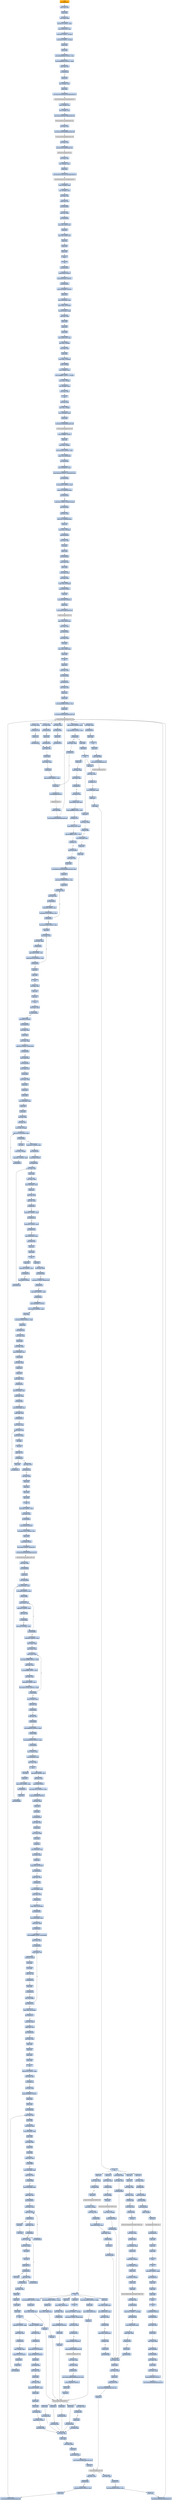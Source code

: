digraph G {
node[shape=rectangle,style=filled,fillcolor=lightsteelblue,color=lightsteelblue]
bgcolor="transparent"
a0x004436f3call_0x0044e51b[label="start\ncall 0x0044e51b",color="lightgrey",fillcolor="orange"];
a0x0044e51bmovl_edi_edi[label="0x0044e51b\nmovl %edi, %edi"];
a0x0044e51dpushl_ebp[label="0x0044e51d\npushl %ebp"];
a0x0044e51emovl_esp_ebp[label="0x0044e51e\nmovl %esp, %ebp"];
a0x0044e520subl_0x10UINT8_esp[label="0x0044e520\nsubl $0x10<UINT8>, %esp"];
a0x0044e523movl_0x00471320_eax[label="0x0044e523\nmovl 0x00471320, %eax"];
a0x0044e528andl_0x0UINT8__8ebp_[label="0x0044e528\nandl $0x0<UINT8>, -8(%ebp)"];
a0x0044e52candl_0x0UINT8__4ebp_[label="0x0044e52c\nandl $0x0<UINT8>, -4(%ebp)"];
a0x0044e530pushl_ebx[label="0x0044e530\npushl %ebx"];
a0x0044e531pushl_edi[label="0x0044e531\npushl %edi"];
a0x0044e532movl_0xbb40e64eUINT32_edi[label="0x0044e532\nmovl $0xbb40e64e<UINT32>, %edi"];
a0x0044e537movl_0xffff0000UINT32_ebx[label="0x0044e537\nmovl $0xffff0000<UINT32>, %ebx"];
a0x0044e53ccmpl_edi_eax[label="0x0044e53c\ncmpl %edi, %eax"];
a0x0044e53eje_0x0044e54d[label="0x0044e53e\nje 0x0044e54d"];
a0x0044e54dpushl_esi[label="0x0044e54d\npushl %esi"];
a0x0044e54eleal__8ebp__eax[label="0x0044e54e\nleal -8(%ebp), %eax"];
a0x0044e551pushl_eax[label="0x0044e551\npushl %eax"];
a0x0044e552call_GetSystemTimeAsFileTime_kernel32_dll[label="0x0044e552\ncall GetSystemTimeAsFileTime@kernel32.dll"];
GetSystemTimeAsFileTime_kernel32_dll[label="GetSystemTimeAsFileTime@kernel32.dll",color="lightgrey",fillcolor="lightgrey"];
a0x0044e558movl__4ebp__esi[label="0x0044e558\nmovl -4(%ebp), %esi"];
a0x0044e55bxorl__8ebp__esi[label="0x0044e55b\nxorl -8(%ebp), %esi"];
a0x0044e55ecall_GetCurrentProcessId_kernel32_dll[label="0x0044e55e\ncall GetCurrentProcessId@kernel32.dll"];
GetCurrentProcessId_kernel32_dll[label="GetCurrentProcessId@kernel32.dll",color="lightgrey",fillcolor="lightgrey"];
a0x0044e564xorl_eax_esi[label="0x0044e564\nxorl %eax, %esi"];
a0x0044e566call_GetCurrentThreadId_kernel32_dll[label="0x0044e566\ncall GetCurrentThreadId@kernel32.dll"];
GetCurrentThreadId_kernel32_dll[label="GetCurrentThreadId@kernel32.dll",color="lightgrey",fillcolor="lightgrey"];
a0x0044e56cxorl_eax_esi[label="0x0044e56c\nxorl %eax, %esi"];
a0x0044e56ecall_GetTickCount_kernel32_dll[label="0x0044e56e\ncall GetTickCount@kernel32.dll"];
GetTickCount_kernel32_dll[label="GetTickCount@kernel32.dll",color="lightgrey",fillcolor="lightgrey"];
a0x0044e574xorl_eax_esi[label="0x0044e574\nxorl %eax, %esi"];
a0x0044e576leal__16ebp__eax[label="0x0044e576\nleal -16(%ebp), %eax"];
a0x0044e579pushl_eax[label="0x0044e579\npushl %eax"];
a0x0044e57acall_QueryPerformanceCounter_kernel32_dll[label="0x0044e57a\ncall QueryPerformanceCounter@kernel32.dll"];
QueryPerformanceCounter_kernel32_dll[label="QueryPerformanceCounter@kernel32.dll",color="lightgrey",fillcolor="lightgrey"];
a0x0044e580movl__12ebp__eax[label="0x0044e580\nmovl -12(%ebp), %eax"];
a0x0044e583xorl__16ebp__eax[label="0x0044e583\nxorl -16(%ebp), %eax"];
a0x0044e586xorl_eax_esi[label="0x0044e586\nxorl %eax, %esi"];
a0x0044e588cmpl_edi_esi[label="0x0044e588\ncmpl %edi, %esi"];
a0x0044e58ajne_0x0044e593[label="0x0044e58a\njne 0x0044e593"];
a0x0044e593testl_esi_ebx[label="0x0044e593\ntestl %esi, %ebx"];
a0x0044e595jne_0x0044e59e[label="0x0044e595\njne 0x0044e59e"];
a0x0044e59emovl_esi_0x00471320[label="0x0044e59e\nmovl %esi, 0x00471320"];
a0x0044e5a4notl_esi[label="0x0044e5a4\nnotl %esi"];
a0x0044e5a6movl_esi_0x00471324[label="0x0044e5a6\nmovl %esi, 0x00471324"];
a0x0044e5acpopl_esi[label="0x0044e5ac\npopl %esi"];
a0x0044e5adpopl_edi[label="0x0044e5ad\npopl %edi"];
a0x0044e5aepopl_ebx[label="0x0044e5ae\npopl %ebx"];
a0x0044e5afleave_[label="0x0044e5af\nleave "];
a0x0044e5b0ret[label="0x0044e5b0\nret"];
a0x004436f8jmp_0x00443575[label="0x004436f8\njmp 0x00443575"];
a0x00443575pushl_0x58UINT8[label="0x00443575\npushl $0x58<UINT8>"];
a0x00443577pushl_0x467420UINT32[label="0x00443577\npushl $0x467420<UINT32>"];
a0x0044357ccall_0x00446970[label="0x0044357c\ncall 0x00446970"];
a0x00446970pushl_0x4469d0UINT32[label="0x00446970\npushl $0x4469d0<UINT32>"];
a0x00446975pushl_fs_0[label="0x00446975\npushl %fs:0"];
a0x0044697cmovl_0x10esp__eax[label="0x0044697c\nmovl 0x10(%esp), %eax"];
a0x00446980movl_ebp_0x10esp_[label="0x00446980\nmovl %ebp, 0x10(%esp)"];
a0x00446984leal_0x10esp__ebp[label="0x00446984\nleal 0x10(%esp), %ebp"];
a0x00446988subl_eax_esp[label="0x00446988\nsubl %eax, %esp"];
a0x0044698apushl_ebx[label="0x0044698a\npushl %ebx"];
a0x0044698bpushl_esi[label="0x0044698b\npushl %esi"];
a0x0044698cpushl_edi[label="0x0044698c\npushl %edi"];
a0x0044698dmovl_0x00471320_eax[label="0x0044698d\nmovl 0x00471320, %eax"];
a0x00446992xorl_eax__4ebp_[label="0x00446992\nxorl %eax, -4(%ebp)"];
a0x00446995xorl_ebp_eax[label="0x00446995\nxorl %ebp, %eax"];
a0x00446997pushl_eax[label="0x00446997\npushl %eax"];
a0x00446998movl_esp__24ebp_[label="0x00446998\nmovl %esp, -24(%ebp)"];
a0x0044699bpushl__8ebp_[label="0x0044699b\npushl -8(%ebp)"];
a0x0044699emovl__4ebp__eax[label="0x0044699e\nmovl -4(%ebp), %eax"];
a0x004469a1movl_0xfffffffeUINT32__4ebp_[label="0x004469a1\nmovl $0xfffffffe<UINT32>, -4(%ebp)"];
a0x004469a8movl_eax__8ebp_[label="0x004469a8\nmovl %eax, -8(%ebp)"];
a0x004469ableal__16ebp__eax[label="0x004469ab\nleal -16(%ebp), %eax"];
a0x004469aemovl_eax_fs_0[label="0x004469ae\nmovl %eax, %fs:0"];
a0x004469b4ret[label="0x004469b4\nret"];
a0x00443581xorl_esi_esi[label="0x00443581\nxorl %esi, %esi"];
a0x00443583movl_esi__4ebp_[label="0x00443583\nmovl %esi, -4(%ebp)"];
a0x00443586leal__104ebp__eax[label="0x00443586\nleal -104(%ebp), %eax"];
a0x00443589pushl_eax[label="0x00443589\npushl %eax"];
a0x0044358acall_GetStartupInfoA_kernel32_dll[label="0x0044358a\ncall GetStartupInfoA@kernel32.dll"];
GetStartupInfoA_kernel32_dll[label="GetStartupInfoA@kernel32.dll",color="lightgrey",fillcolor="lightgrey"];
a0x00443590pushl_0xfffffffeUINT8[label="0x00443590\npushl $0xfffffffe<UINT8>"];
a0x00443592popl_edi[label="0x00443592\npopl %edi"];
a0x00443593movl_edi__4ebp_[label="0x00443593\nmovl %edi, -4(%ebp)"];
a0x00443596movl_0x5a4dUINT32_eax[label="0x00443596\nmovl $0x5a4d<UINT32>, %eax"];
a0x0044359bcmpw_ax_0x00400000[label="0x0044359b\ncmpw %ax, 0x00400000"];
a0x004435a2jne_0x004435dc[label="0x004435a2\njne 0x004435dc"];
a0x004435a4movl_0x0040003c_eax[label="0x004435a4\nmovl 0x0040003c, %eax"];
a0x004435a9cmpl_0x4550UINT32_0x400000eax_[label="0x004435a9\ncmpl $0x4550<UINT32>, 0x400000(%eax)"];
a0x004435b3jne_0x004435dc[label="0x004435b3\njne 0x004435dc"];
a0x004435b5movl_0x10bUINT32_ecx[label="0x004435b5\nmovl $0x10b<UINT32>, %ecx"];
a0x004435bacmpw_cx_0x400018eax_[label="0x004435ba\ncmpw %cx, 0x400018(%eax)"];
a0x004435c1jne_0x004435dc[label="0x004435c1\njne 0x004435dc"];
a0x004435c3cmpl_0xeUINT8_0x400074eax_[label="0x004435c3\ncmpl $0xe<UINT8>, 0x400074(%eax)"];
a0x004435cajbe_0x004435dc[label="0x004435ca\njbe 0x004435dc"];
a0x004435ccxorl_ecx_ecx[label="0x004435cc\nxorl %ecx, %ecx"];
a0x004435cecmpl_esi_0x4000e8eax_[label="0x004435ce\ncmpl %esi, 0x4000e8(%eax)"];
a0x004435d4setne_cl[label="0x004435d4\nsetne %cl"];
a0x004435d7movl_ecx__28ebp_[label="0x004435d7\nmovl %ecx, -28(%ebp)"];
a0x004435dajmp_0x004435df[label="0x004435da\njmp 0x004435df"];
a0x004435dfxorl_ebx_ebx[label="0x004435df\nxorl %ebx, %ebx"];
a0x004435e1incl_ebx[label="0x004435e1\nincl %ebx"];
a0x004435e2pushl_ebx[label="0x004435e2\npushl %ebx"];
a0x004435e3call_0x0044935f[label="0x004435e3\ncall 0x0044935f"];
a0x0044935fmovl_edi_edi[label="0x0044935f\nmovl %edi, %edi"];
a0x00449361pushl_ebp[label="0x00449361\npushl %ebp"];
a0x00449362movl_esp_ebp[label="0x00449362\nmovl %esp, %ebp"];
a0x00449364xorl_eax_eax[label="0x00449364\nxorl %eax, %eax"];
a0x00449366cmpl_eax_0x8ebp_[label="0x00449366\ncmpl %eax, 0x8(%ebp)"];
a0x00449369pushl_0x0UINT8[label="0x00449369\npushl $0x0<UINT8>"];
a0x0044936bsete_al[label="0x0044936b\nsete %al"];
a0x0044936epushl_0x1000UINT32[label="0x0044936e\npushl $0x1000<UINT32>"];
a0x00449373pushl_eax[label="0x00449373\npushl %eax"];
a0x00449374call_HeapCreate_kernel32_dll[label="0x00449374\ncall HeapCreate@kernel32.dll"];
HeapCreate_kernel32_dll[label="HeapCreate@kernel32.dll",color="lightgrey",fillcolor="lightgrey"];
a0x0044937amovl_eax_0x00473cac[label="0x0044937a\nmovl %eax, 0x00473cac"];
a0x0044937ftestl_eax_eax[label="0x0044937f\ntestl %eax, %eax"];
a0x00449381jne_0x00449385[label="0x00449381\njne 0x00449385"];
a0x00449385xorl_eax_eax[label="0x00449385\nxorl %eax, %eax"];
a0x00449387incl_eax[label="0x00449387\nincl %eax"];
a0x00449388movl_eax_0x00476164[label="0x00449388\nmovl %eax, 0x00476164"];
a0x0044938dpopl_ebp[label="0x0044938d\npopl %ebp"];
a0x0044938eret[label="0x0044938e\nret"];
a0x004435e8popl_ecx[label="0x004435e8\npopl %ecx"];
a0x004435e9testl_eax_eax[label="0x004435e9\ntestl %eax, %eax"];
a0x004435ebjne_0x004435f5[label="0x004435eb\njne 0x004435f5"];
a0x004435f5call_0x00447a7a[label="0x004435f5\ncall 0x00447a7a"];
a0x00447a7amovl_edi_edi[label="0x00447a7a\nmovl %edi, %edi"];
a0x00447a7cpushl_esi[label="0x00447a7c\npushl %esi"];
a0x00447a7dpushl_edi[label="0x00447a7d\npushl %edi"];
a0x00447a7emovl_0x45ea68UINT32_esi[label="0x00447a7e\nmovl $0x45ea68<UINT32>, %esi"];
a0x00447a83pushl_esi[label="0x00447a83\npushl %esi"];
a0x00447a84call_GetModuleHandleW_kernel32_dll[label="0x00447a84\ncall GetModuleHandleW@kernel32.dll"];
GetModuleHandleW_kernel32_dll[label="GetModuleHandleW@kernel32.dll",color="lightgrey",fillcolor="lightgrey"];
a0x00447a8atestl_eax_eax[label="0x00447a8a\ntestl %eax, %eax"];
a0x00447a8cjne_0x00447a95[label="0x00447a8c\njne 0x00447a95"];
a0x00447a8epushl_esi[label="0x00447a8e\npushl %esi"];
a0x00447a8fcall_0x00443214[label="0x00447a8f\ncall 0x00443214"];
a0x00443214movl_edi_edi[label="0x00443214\nmovl %edi, %edi"];
a0x00443216pushl_ebp[label="0x00443216\npushl %ebp"];
a0x00443217movl_esp_ebp[label="0x00443217\nmovl %esp, %ebp"];
a0x00443219pushl_edi[label="0x00443219\npushl %edi"];
a0x0044321amovl_0x3e8UINT32_edi[label="0x0044321a\nmovl $0x3e8<UINT32>, %edi"];
a0x0044321fpushl_edi[label="0x0044321f\npushl %edi"];
a0x00443220call_Sleep_kernel32_dll[label="0x00443220\ncall Sleep@kernel32.dll"];
Sleep_kernel32_dll[label="Sleep@kernel32.dll",color="lightgrey",fillcolor="lightgrey"];
a0x00443226pushl_0x8ebp_[label="0x00443226\npushl 0x8(%ebp)"];
a0x00443229call_GetModuleHandleW_kernel32_dll[label="0x00443229\ncall GetModuleHandleW@kernel32.dll"];
a0x0044322faddl_0x3e8UINT32_edi[label="0x0044322f\naddl $0x3e8<UINT32>, %edi"];
a0x00443235cmpl_0xea60UINT32_edi[label="0x00443235\ncmpl $0xea60<UINT32>, %edi"];
a0x0044323bja_0x00443241[label="0x0044323b\nja 0x00443241"];
a0x0044323dtestl_eax_eax[label="0x0044323d\ntestl %eax, %eax"];
a0x0044323fje_0x0044321f[label="0x0044323f\nje 0x0044321f"];
a0x00443241popl_edi[label="0x00443241\npopl %edi"];
a0x00443242popl_ebp[label="0x00443242\npopl %ebp"];
a0x00443243ret[label="0x00443243\nret"];
a0x00447a94popl_ecx[label="0x00447a94\npopl %ecx"];
a0x00447a95movl_eax_edi[label="0x00447a95\nmovl %eax, %edi"];
a0x00447a97testl_edi_edi[label="0x00447a97\ntestl %edi, %edi"];
a0x00447a99je_0x00447bfd[label="0x00447a99\nje 0x00447bfd"];
a0x00447bfdcall_0x00447794[label="0x00447bfd\ncall 0x00447794"];
a0x00447794movl_0x00471940_eax[label="0x00447794\nmovl 0x00471940, %eax"];
a0x00447799cmpl_0xffffffffUINT8_eax[label="0x00447799\ncmpl $0xffffffff<UINT8>, %eax"];
a0x0044779cje_0x004477b4[label="0x0044779c\nje 0x004477b4"];
a0x004477b4movl_0x00471944_eax[label="0x004477b4\nmovl 0x00471944, %eax"];
a0x004477b9cmpl_0xffffffffUINT8_eax[label="0x004477b9\ncmpl $0xffffffff<UINT8>, %eax"];
a0x004477bcje_0x004477cc[label="0x004477bc\nje 0x004477cc"];
a0x004477ccjmp_0x004493da[label="0x004477cc\njmp 0x004493da"];
a0x004493damovl_edi_edi[label="0x004493da\nmovl %edi, %edi"];
a0x004493dcpushl_ebx[label="0x004493dc\npushl %ebx"];
a0x004493ddmovl_DeleteCriticalSection_kernel32_dll_ebx[label="0x004493dd\nmovl DeleteCriticalSection@kernel32.dll, %ebx"];
a0x004493e3pushl_esi[label="0x004493e3\npushl %esi"];
a0x004493e4movl_0x471958UINT32_esi[label="0x004493e4\nmovl $0x471958<UINT32>, %esi"];
a0x004493e9pushl_edi[label="0x004493e9\npushl %edi"];
a0x004493eamovl_esi__edi[label="0x004493ea\nmovl (%esi), %edi"];
a0x004493ectestl_edi_edi[label="0x004493ec\ntestl %edi, %edi"];
a0x004493eeje_0x00449403[label="0x004493ee\nje 0x00449403"];
a0x00449403addl_0x8UINT8_esi[label="0x00449403\naddl $0x8<UINT8>, %esi"];
a0x00449406cmpl_0x471a78UINT32_esi[label="0x00449406\ncmpl $0x471a78<UINT32>, %esi"];
a0x0044940cjl_0x004493ea[label="0x0044940c\njl 0x004493ea"];
a0x0044940emovl_0x471958UINT32_esi[label="0x0044940e\nmovl $0x471958<UINT32>, %esi"];
a0x00449413popl_edi[label="0x00449413\npopl %edi"];
a0x00449414movl_esi__eax[label="0x00449414\nmovl (%esi), %eax"];
a0x00449416testl_eax_eax[label="0x00449416\ntestl %eax, %eax"];
a0x00449418je_0x00449423[label="0x00449418\nje 0x00449423"];
a0x00449423addl_0x8UINT8_esi[label="0x00449423\naddl $0x8<UINT8>, %esi"];
a0x00449426cmpl_0x471a78UINT32_esi[label="0x00449426\ncmpl $0x471a78<UINT32>, %esi"];
a0x0044942cjl_0x00449414[label="0x0044942c\njl 0x00449414"];
a0x0044942epopl_esi[label="0x0044942e\npopl %esi"];
a0x0044942fpopl_ebx[label="0x0044942f\npopl %ebx"];
a0x00449430ret[label="0x00449430\nret"];
a0x00447c02xorl_eax_eax[label="0x00447c02\nxorl %eax, %eax"];
a0x00447c04popl_edi[label="0x00447c04\npopl %edi"];
a0x00447c05popl_esi[label="0x00447c05\npopl %esi"];
a0x00447c06ret[label="0x00447c06\nret"];
a0x004435fatestl_eax_eax[label="0x004435fa\ntestl %eax, %eax"];
a0x004435fcjne_0x00443606[label="0x004435fc\njne 0x00443606"];
a0x004435fepushl_0x10UINT8[label="0x004435fe\npushl $0x10<UINT8>"];
a0x00443600call_0x0044354c[label="0x00443600\ncall 0x0044354c"];
a0x0044354cmovl_edi_edi[label="0x0044354c\nmovl %edi, %edi"];
a0x0044354epushl_ebp[label="0x0044354e\npushl %ebp"];
a0x0044354fmovl_esp_ebp[label="0x0044354f\nmovl %esp, %ebp"];
a0x00443551cmpl_0x1UINT8_0x0047392c[label="0x00443551\ncmpl $0x1<UINT8>, 0x0047392c"];
a0x00443558jne_0x0044355f[label="0x00443558\njne 0x0044355f"];
a0x0044355fpushl_0x8ebp_[label="0x0044355f\npushl 0x8(%ebp)"];
a0x00443562call_0x0044a002[label="0x00443562\ncall 0x0044a002"];
a0x0044a002movl_edi_edi[label="0x0044a002\nmovl %edi, %edi"];
a0x0044a004pushl_ebp[label="0x0044a004\npushl %ebp"];
a0x0044a005movl_esp_ebp[label="0x0044a005\nmovl %esp, %ebp"];
a0x0044a007pushl_ecx[label="0x0044a007\npushl %ecx"];
a0x0044a008pushl_ecx[label="0x0044a008\npushl %ecx"];
a0x0044a009pushl_ebx[label="0x0044a009\npushl %ebx"];
a0x0044a00amovl_0x8ebp__ebx[label="0x0044a00a\nmovl 0x8(%ebp), %ebx"];
a0x0044a00dpushl_esi[label="0x0044a00d\npushl %esi"];
a0x0044a00epushl_edi[label="0x0044a00e\npushl %edi"];
a0x0044a00fxorl_esi_esi[label="0x0044a00f\nxorl %esi, %esi"];
a0x0044a011xorl_edi_edi[label="0x0044a011\nxorl %edi, %edi"];
a0x0044a013movl_edi__4ebp_[label="0x0044a013\nmovl %edi, -4(%ebp)"];
a0x0044a016cmpl_0x471a78edi8__ebx[label="0x0044a016\ncmpl 0x471a78(,%edi,8), %ebx"];
a0x0044a01dje_0x0044a028[label="0x0044a01d\nje 0x0044a028"];
a0x0044a01fincl_edi[label="0x0044a01f\nincl %edi"];
a0x0044a020movl_edi__4ebp_[label="0x0044a020\nmovl %edi, -4(%ebp)"];
a0x0044a023cmpl_0x17UINT8_edi[label="0x0044a023\ncmpl $0x17<UINT8>, %edi"];
a0x0044a026jb_0x0044a016[label="0x0044a026\njb 0x0044a016"];
a0x0044a028cmpl_0x17UINT8_edi[label="0x0044a028\ncmpl $0x17<UINT8>, %edi"];
a0x0044a02bjae_0x0044a1a8[label="0x0044a02b\njae 0x0044a1a8"];
a0x0044a031pushl_0x3UINT8[label="0x0044a031\npushl $0x3<UINT8>"];
a0x0044a033call_0x004513ff[label="0x0044a033\ncall 0x004513ff"];
a0x004513ffmovl_edi_edi[label="0x004513ff\nmovl %edi, %edi"];
a0x00451401pushl_ebp[label="0x00451401\npushl %ebp"];
a0x00451402movl_esp_ebp[label="0x00451402\nmovl %esp, %ebp"];
a0x00451404movl_0x8ebp__ecx[label="0x00451404\nmovl 0x8(%ebp), %ecx"];
a0x00451407pushl_esi[label="0x00451407\npushl %esi"];
a0x00451408xorl_esi_esi[label="0x00451408\nxorl %esi, %esi"];
a0x0045140acmpl_esi_ecx[label="0x0045140a\ncmpl %esi, %ecx"];
a0x0045140cjl_0x0045142c[label="0x0045140c\njl 0x0045142c"];
a0x0045140ecmpl_0x2UINT8_ecx[label="0x0045140e\ncmpl $0x2<UINT8>, %ecx"];
a0x00451411jle_0x0045141f[label="0x00451411\njle 0x0045141f"];
a0x00451413cmpl_0x3UINT8_ecx[label="0x00451413\ncmpl $0x3<UINT8>, %ecx"];
a0x00451416jne_0x0045142c[label="0x00451416\njne 0x0045142c"];
a0x00451418movl_0x0047392c_eax[label="0x00451418\nmovl 0x0047392c, %eax"];
a0x0045141djmp_0x00451447[label="0x0045141d\njmp 0x00451447"];
a0x00451447popl_esi[label="0x00451447\npopl %esi"];
a0x00451448popl_ebp[label="0x00451448\npopl %ebp"];
a0x00451449ret[label="0x00451449\nret"];
a0x0044a038popl_ecx[label="0x0044a038\npopl %ecx"];
a0x0044a039cmpl_0x1UINT8_eax[label="0x0044a039\ncmpl $0x1<UINT8>, %eax"];
a0x0044a03cje_0x0044a176[label="0x0044a03c\nje 0x0044a176"];
a0x0044a042pushl_0x3UINT8[label="0x0044a042\npushl $0x3<UINT8>"];
a0x0044a044call_0x004513ff[label="0x0044a044\ncall 0x004513ff"];
a0x0044a049popl_ecx[label="0x0044a049\npopl %ecx"];
a0x0044a04atestl_eax_eax[label="0x0044a04a\ntestl %eax, %eax"];
a0x0044a04cjne_0x0044a05b[label="0x0044a04c\njne 0x0044a05b"];
a0x0044a04ecmpl_0x1UINT8_0x00471254[label="0x0044a04e\ncmpl $0x1<UINT8>, 0x00471254"];
a0x0044a055je_0x0044a176[label="0x0044a055\nje 0x0044a176"];
a0x0044a05bcmpl_0xfcUINT32_ebx[label="0x0044a05b\ncmpl $0xfc<UINT32>, %ebx"];
a0x0044a061je_0x0044a1a8[label="0x0044a061\nje 0x0044a1a8"];
a0x0044a067pushl_0x45f064UINT32[label="0x0044a067\npushl $0x45f064<UINT32>"];
a0x0044a06cmovl_0x314UINT32_ebx[label="0x0044a06c\nmovl $0x314<UINT32>, %ebx"];
a0x0044a071pushl_ebx[label="0x0044a071\npushl %ebx"];
a0x0044a072movl_0x473e08UINT32_edi[label="0x0044a072\nmovl $0x473e08<UINT32>, %edi"];
a0x0044a077pushl_edi[label="0x0044a077\npushl %edi"];
a0x0044a078call_0x00445183[label="0x0044a078\ncall 0x00445183"];
a0x00445183movl_edi_edi[label="0x00445183\nmovl %edi, %edi"];
a0x00445185pushl_ebp[label="0x00445185\npushl %ebp"];
a0x00445186movl_esp_ebp[label="0x00445186\nmovl %esp, %ebp"];
a0x00445188movl_0x8ebp__ecx[label="0x00445188\nmovl 0x8(%ebp), %ecx"];
a0x0044518bpushl_ebx[label="0x0044518b\npushl %ebx"];
a0x0044518cxorl_ebx_ebx[label="0x0044518c\nxorl %ebx, %ebx"];
a0x0044518epushl_esi[label="0x0044518e\npushl %esi"];
a0x0044518fpushl_edi[label="0x0044518f\npushl %edi"];
a0x00445190cmpl_ebx_ecx[label="0x00445190\ncmpl %ebx, %ecx"];
a0x00445192je_0x0044519b[label="0x00445192\nje 0x0044519b"];
a0x00445194movl_0xcebp__edi[label="0x00445194\nmovl 0xc(%ebp), %edi"];
a0x00445197cmpl_ebx_edi[label="0x00445197\ncmpl %ebx, %edi"];
a0x00445199ja_0x004451b6[label="0x00445199\nja 0x004451b6"];
a0x004451b6movl_0x10ebp__esi[label="0x004451b6\nmovl 0x10(%ebp), %esi"];
a0x004451b9cmpl_ebx_esi[label="0x004451b9\ncmpl %ebx, %esi"];
a0x004451bbjne_0x004451c1[label="0x004451bb\njne 0x004451c1"];
a0x004451c1movl_ecx_edx[label="0x004451c1\nmovl %ecx, %edx"];
a0x004451c3movb_esi__al[label="0x004451c3\nmovb (%esi), %al"];
a0x004451c5movb_al_edx_[label="0x004451c5\nmovb %al, (%edx)"];
a0x004451c7incl_edx[label="0x004451c7\nincl %edx"];
a0x004451c8incl_esi[label="0x004451c8\nincl %esi"];
a0x004451c9cmpb_bl_al[label="0x004451c9\ncmpb %bl, %al"];
a0x004451cbje_0x004451d0[label="0x004451cb\nje 0x004451d0"];
a0x004451cddecl_edi[label="0x004451cd\ndecl %edi"];
a0x004451cejne_0x004451c3[label="0x004451ce\njne 0x004451c3"];
a0x004451d0cmpl_ebx_edi[label="0x004451d0\ncmpl %ebx, %edi"];
a0x004451d2jne_0x004451e4[label="0x004451d2\njne 0x004451e4"];
a0x004451e4xorl_eax_eax[label="0x004451e4\nxorl %eax, %eax"];
a0x004451e6popl_edi[label="0x004451e6\npopl %edi"];
a0x004451e7popl_esi[label="0x004451e7\npopl %esi"];
a0x004451e8popl_ebx[label="0x004451e8\npopl %ebx"];
a0x004451e9popl_ebp[label="0x004451e9\npopl %ebp"];
a0x004451earet[label="0x004451ea\nret"];
a0x0044a07daddl_0xcUINT8_esp[label="0x0044a07d\naddl $0xc<UINT8>, %esp"];
a0x0044a080testl_eax_eax[label="0x0044a080\ntestl %eax, %eax"];
a0x0044a082je_0x0044a091[label="0x0044a082\nje 0x0044a091"];
a0x0044a091pushl_0x104UINT32[label="0x0044a091\npushl $0x104<UINT32>"];
a0x0044a096movl_0x473e21UINT32_esi[label="0x0044a096\nmovl $0x473e21<UINT32>, %esi"];
a0x0044a09bpushl_esi[label="0x0044a09b\npushl %esi"];
a0x0044a09cpushl_0x0UINT8[label="0x0044a09c\npushl $0x0<UINT8>"];
a0x0044a09emovb_0x0UINT8_0x00473f25[label="0x0044a09e\nmovb $0x0<UINT8>, 0x00473f25"];
a0x0044a0a5call_GetModuleFileNameA_kernel32_dll[label="0x0044a0a5\ncall GetModuleFileNameA@kernel32.dll"];
GetModuleFileNameA_kernel32_dll[label="GetModuleFileNameA@kernel32.dll",color="lightgrey",fillcolor="lightgrey"];
a0x0044a0abtestl_eax_eax[label="0x0044a0ab\ntestl %eax, %eax"];
a0x0044a0adjne_0x0044a0d5[label="0x0044a0ad\njne 0x0044a0d5"];
a0x0044a0d5pushl_esi[label="0x0044a0d5\npushl %esi"];
a0x0044a0d6call_0x00444d80[label="0x0044a0d6\ncall 0x00444d80"];
a0x00444d80movl_0x4esp__ecx[label="0x00444d80\nmovl 0x4(%esp), %ecx"];
a0x00444d84testl_0x3UINT32_ecx[label="0x00444d84\ntestl $0x3<UINT32>, %ecx"];
a0x00444d8aje_0x00444db0[label="0x00444d8a\nje 0x00444db0"];
a0x00444d8cmovb_ecx__al[label="0x00444d8c\nmovb (%ecx), %al"];
a0x00444d8eaddl_0x1UINT8_ecx[label="0x00444d8e\naddl $0x1<UINT8>, %ecx"];
a0x00444d91testb_al_al[label="0x00444d91\ntestb %al, %al"];
a0x00444d93je_0x00444de3[label="0x00444d93\nje 0x00444de3"];
a0x00444d95testl_0x3UINT32_ecx[label="0x00444d95\ntestl $0x3<UINT32>, %ecx"];
a0x00444d9bjne_0x00444d8c[label="0x00444d9b\njne 0x00444d8c"];
a0x00444d9daddl_0x0UINT32_eax[label="0x00444d9d\naddl $0x0<UINT32>, %eax"];
a0x00444da2leal_esp__esp[label="0x00444da2\nleal (%esp), %esp"];
a0x00444da9leal_esp__esp[label="0x00444da9\nleal (%esp), %esp"];
a0x00444db0movl_ecx__eax[label="0x00444db0\nmovl (%ecx), %eax"];
a0x00444db2movl_0x7efefeffUINT32_edx[label="0x00444db2\nmovl $0x7efefeff<UINT32>, %edx"];
a0x00444db7addl_eax_edx[label="0x00444db7\naddl %eax, %edx"];
a0x00444db9xorl_0xffffffffUINT8_eax[label="0x00444db9\nxorl $0xffffffff<UINT8>, %eax"];
a0x00444dbcxorl_edx_eax[label="0x00444dbc\nxorl %edx, %eax"];
a0x00444dbeaddl_0x4UINT8_ecx[label="0x00444dbe\naddl $0x4<UINT8>, %ecx"];
a0x00444dc1testl_0x81010100UINT32_eax[label="0x00444dc1\ntestl $0x81010100<UINT32>, %eax"];
a0x00444dc6je_0x00444db0[label="0x00444dc6\nje 0x00444db0"];
a0x00444dc8movl__4ecx__eax[label="0x00444dc8\nmovl -4(%ecx), %eax"];
a0x00444dcbtestb_al_al[label="0x00444dcb\ntestb %al, %al"];
a0x00444dcdje_0x00444e01[label="0x00444dcd\nje 0x00444e01"];
a0x00444dcftestb_ah_ah[label="0x00444dcf\ntestb %ah, %ah"];
a0x00444dd1je_0x00444df7[label="0x00444dd1\nje 0x00444df7"];
a0x00444dd3testl_0xff0000UINT32_eax[label="0x00444dd3\ntestl $0xff0000<UINT32>, %eax"];
a0x00444dd8je_0x00444ded[label="0x00444dd8\nje 0x00444ded"];
a0x00444ddatestl_0xff000000UINT32_eax[label="0x00444dda\ntestl $0xff000000<UINT32>, %eax"];
a0x00444ddfje_0x00444de3[label="0x00444ddf\nje 0x00444de3"];
a0x00444de3leal__1ecx__eax[label="0x00444de3\nleal -1(%ecx), %eax"];
a0x00444de6movl_0x4esp__ecx[label="0x00444de6\nmovl 0x4(%esp), %ecx"];
a0x00444deasubl_ecx_eax[label="0x00444dea\nsubl %ecx, %eax"];
a0x00444decret[label="0x00444dec\nret"];
a0x0044a0dbincl_eax[label="0x0044a0db\nincl %eax"];
a0x0044a0dcpopl_ecx[label="0x0044a0dc\npopl %ecx"];
a0x0044a0ddcmpl_0x3cUINT8_eax[label="0x0044a0dd\ncmpl $0x3c<UINT8>, %eax"];
a0x0044a0e0jbe_0x0044a11a[label="0x0044a0e0\njbe 0x0044a11a"];
a0x0044a0e2pushl_esi[label="0x0044a0e2\npushl %esi"];
a0x0044a0e3call_0x00444d80[label="0x0044a0e3\ncall 0x00444d80"];
a0x0044a0e8subl_0x3bUINT8_esi[label="0x0044a0e8\nsubl $0x3b<UINT8>, %esi"];
a0x0044a0ebaddl_esi_eax[label="0x0044a0eb\naddl %esi, %eax"];
a0x0044a0edpushl_0x3UINT8[label="0x0044a0ed\npushl $0x3<UINT8>"];
a0x0044a0efmovl_0x47411cUINT32_ecx[label="0x0044a0ef\nmovl $0x47411c<UINT32>, %ecx"];
a0x0044a0f4pushl_0x460944UINT32[label="0x0044a0f4\npushl $0x460944<UINT32>"];
a0x0044a0f9subl_eax_ecx[label="0x0044a0f9\nsubl %eax, %ecx"];
a0x0044a0fbpushl_ecx[label="0x0044a0fb\npushl %ecx"];
a0x0044a0fcpushl_eax[label="0x0044a0fc\npushl %eax"];
a0x0044a0fdcall_0x004451eb[label="0x0044a0fd\ncall 0x004451eb"];
a0x004451ebmovl_edi_edi[label="0x004451eb\nmovl %edi, %edi"];
a0x004451edpushl_ebp[label="0x004451ed\npushl %ebp"];
a0x004451eemovl_esp_ebp[label="0x004451ee\nmovl %esp, %ebp"];
a0x004451f0pushl_ebx[label="0x004451f0\npushl %ebx"];
a0x004451f1pushl_esi[label="0x004451f1\npushl %esi"];
a0x004451f2movl_0x8ebp__esi[label="0x004451f2\nmovl 0x8(%ebp), %esi"];
a0x004451f5xorl_ebx_ebx[label="0x004451f5\nxorl %ebx, %ebx"];
a0x004451f7pushl_edi[label="0x004451f7\npushl %edi"];
a0x004451f8cmpl_ebx_0x14ebp_[label="0x004451f8\ncmpl %ebx, 0x14(%ebp)"];
a0x004451fbjne_0x0044520d[label="0x004451fb\njne 0x0044520d"];
a0x0044520dcmpl_ebx_esi[label="0x0044520d\ncmpl %ebx, %esi"];
a0x0044520fje_0x00445218[label="0x0044520f\nje 0x00445218"];
a0x00445211movl_0xcebp__edi[label="0x00445211\nmovl 0xc(%ebp), %edi"];
a0x00445214cmpl_ebx_edi[label="0x00445214\ncmpl %ebx, %edi"];
a0x00445216ja_0x00445233[label="0x00445216\nja 0x00445233"];
a0x00445233cmpl_ebx_0x14ebp_[label="0x00445233\ncmpl %ebx, 0x14(%ebp)"];
a0x00445236jne_0x0044523c[label="0x00445236\njne 0x0044523c"];
a0x0044523cmovl_0x10ebp__edx[label="0x0044523c\nmovl 0x10(%ebp), %edx"];
a0x0044523fcmpl_ebx_edx[label="0x0044523f\ncmpl %ebx, %edx"];
a0x00445241jne_0x00445247[label="0x00445241\njne 0x00445247"];
a0x00445247cmpl_0xffffffffUINT8_0x14ebp_[label="0x00445247\ncmpl $0xffffffff<UINT8>, 0x14(%ebp)"];
a0x0044524bmovl_esi_eax[label="0x0044524b\nmovl %esi, %eax"];
a0x0044524djne_0x0044525e[label="0x0044524d\njne 0x0044525e"];
a0x0044525emovb_edx__cl[label="0x0044525e\nmovb (%edx), %cl"];
a0x00445260movb_cl_eax_[label="0x00445260\nmovb %cl, (%eax)"];
a0x00445262incl_eax[label="0x00445262\nincl %eax"];
a0x00445263incl_edx[label="0x00445263\nincl %edx"];
a0x00445264cmpb_bl_cl[label="0x00445264\ncmpb %bl, %cl"];
a0x00445266je_0x00445270[label="0x00445266\nje 0x00445270"];
a0x00445268decl_edi[label="0x00445268\ndecl %edi"];
a0x00445269je_0x00445270[label="0x00445269\nje 0x00445270"];
a0x0044526bdecl_0x14ebp_[label="0x0044526b\ndecl 0x14(%ebp)"];
a0x0044526ejne_0x0044525e[label="0x0044526e\njne 0x0044525e"];
a0x00445270cmpl_ebx_0x14ebp_[label="0x00445270\ncmpl %ebx, 0x14(%ebp)"];
a0x00445273jne_0x00445277[label="0x00445273\njne 0x00445277"];
a0x00445275movb_bl_eax_[label="0x00445275\nmovb %bl, (%eax)"];
a0x00445277cmpl_ebx_edi[label="0x00445277\ncmpl %ebx, %edi"];
a0x00445279jne_0x00445206[label="0x00445279\njne 0x00445206"];
a0x00445206xorl_eax_eax[label="0x00445206\nxorl %eax, %eax"];
a0x00445208popl_edi[label="0x00445208\npopl %edi"];
a0x00445209popl_esi[label="0x00445209\npopl %esi"];
a0x0044520apopl_ebx[label="0x0044520a\npopl %ebx"];
a0x0044520bpopl_ebp[label="0x0044520b\npopl %ebp"];
a0x0044520cret[label="0x0044520c\nret"];
a0x0044a102addl_0x14UINT8_esp[label="0x0044a102\naddl $0x14<UINT8>, %esp"];
a0x0044a105testl_eax_eax[label="0x0044a105\ntestl %eax, %eax"];
a0x0044a107je_0x0044a11a[label="0x0044a107\nje 0x0044a11a"];
a0x0044a11axorl_esi_esi[label="0x0044a11a\nxorl %esi, %esi"];
a0x0044a11cpushl_0x45f048UINT32[label="0x0044a11c\npushl $0x45f048<UINT32>"];
a0x0044a121pushl_ebx[label="0x0044a121\npushl %ebx"];
a0x0044a122pushl_edi[label="0x0044a122\npushl %edi"];
a0x0044a123call_0x0044ffd5[label="0x0044a123\ncall 0x0044ffd5"];
a0x0044ffd5movl_edi_edi[label="0x0044ffd5\nmovl %edi, %edi"];
a0x0044ffd7pushl_ebp[label="0x0044ffd7\npushl %ebp"];
a0x0044ffd8movl_esp_ebp[label="0x0044ffd8\nmovl %esp, %ebp"];
a0x0044ffdamovl_0x8ebp__eax[label="0x0044ffda\nmovl 0x8(%ebp), %eax"];
a0x0044ffddpushl_ebx[label="0x0044ffdd\npushl %ebx"];
a0x0044ffdexorl_ebx_ebx[label="0x0044ffde\nxorl %ebx, %ebx"];
a0x0044ffe0pushl_esi[label="0x0044ffe0\npushl %esi"];
a0x0044ffe1pushl_edi[label="0x0044ffe1\npushl %edi"];
a0x0044ffe2cmpl_ebx_eax[label="0x0044ffe2\ncmpl %ebx, %eax"];
a0x0044ffe4je_0x0044ffed[label="0x0044ffe4\nje 0x0044ffed"];
a0x0044ffe6movl_0xcebp__edi[label="0x0044ffe6\nmovl 0xc(%ebp), %edi"];
a0x0044ffe9cmpl_ebx_edi[label="0x0044ffe9\ncmpl %ebx, %edi"];
a0x0044ffebja_0x00450008[label="0x0044ffeb\nja 0x00450008"];
a0x00450008movl_0x10ebp__esi[label="0x00450008\nmovl 0x10(%ebp), %esi"];
a0x0045000bcmpl_ebx_esi[label="0x0045000b\ncmpl %ebx, %esi"];
a0x0045000djne_0x00450013[label="0x0045000d\njne 0x00450013"];
a0x00450013movl_eax_edx[label="0x00450013\nmovl %eax, %edx"];
a0x00450015cmpb_bl_edx_[label="0x00450015\ncmpb %bl, (%edx)"];
a0x00450017je_0x0045001d[label="0x00450017\nje 0x0045001d"];
a0x00450019incl_edx[label="0x00450019\nincl %edx"];
a0x0045001adecl_edi[label="0x0045001a\ndecl %edi"];
a0x0045001bjne_0x00450015[label="0x0045001b\njne 0x00450015"];
a0x0045001dcmpl_ebx_edi[label="0x0045001d\ncmpl %ebx, %edi"];
a0x0045001fje_0x0045000f[label="0x0045001f\nje 0x0045000f"];
a0x00450021movb_esi__cl[label="0x00450021\nmovb (%esi), %cl"];
a0x00450023movb_cl_edx_[label="0x00450023\nmovb %cl, (%edx)"];
a0x00450025incl_edx[label="0x00450025\nincl %edx"];
a0x00450026incl_esi[label="0x00450026\nincl %esi"];
a0x00450027cmpb_bl_cl[label="0x00450027\ncmpb %bl, %cl"];
a0x00450029je_0x0045002e[label="0x00450029\nje 0x0045002e"];
a0x0045002bdecl_edi[label="0x0045002b\ndecl %edi"];
a0x0045002cjne_0x00450021[label="0x0045002c\njne 0x00450021"];
a0x0045002ecmpl_ebx_edi[label="0x0045002e\ncmpl %ebx, %edi"];
a0x00450030jne_0x00450042[label="0x00450030\njne 0x00450042"];
a0x00450042xorl_eax_eax[label="0x00450042\nxorl %eax, %eax"];
a0x00450044popl_edi[label="0x00450044\npopl %edi"];
a0x00450045popl_esi[label="0x00450045\npopl %esi"];
a0x00450046popl_ebx[label="0x00450046\npopl %ebx"];
a0x00450047popl_ebp[label="0x00450047\npopl %ebp"];
a0x00450048ret[label="0x00450048\nret"];
a0x0044a128addl_0xcUINT8_esp[label="0x0044a128\naddl $0xc<UINT8>, %esp"];
a0x0044a12btestl_eax_eax[label="0x0044a12b\ntestl %eax, %eax"];
a0x0044a12dje_0x0044a13c[label="0x0044a12d\nje 0x0044a13c"];
a0x0044a13cmovl__4ebp__eax[label="0x0044a13c\nmovl -4(%ebp), %eax"];
a0x0044a13fpushl_0x471a7ceax8_[label="0x0044a13f\npushl 0x471a7c(,%eax,8)"];
a0x0044a146pushl_ebx[label="0x0044a146\npushl %ebx"];
a0x0044a147pushl_edi[label="0x0044a147\npushl %edi"];
a0x0044a148call_0x0044ffd5[label="0x0044a148\ncall 0x0044ffd5"];
a0x0044a14daddl_0xcUINT8_esp[label="0x0044a14d\naddl $0xc<UINT8>, %esp"];
a0x0044a150testl_eax_eax[label="0x0044a150\ntestl %eax, %eax"];
a0x0044a152je_0x0044a161[label="0x0044a152\nje 0x0044a161"];
a0x0044a161pushl_0x12010UINT32[label="0x0044a161\npushl $0x12010<UINT32>"];
a0x0044a166pushl_0x45f020UINT32[label="0x0044a166\npushl $0x45f020<UINT32>"];
a0x0044a16bpushl_edi[label="0x0044a16b\npushl %edi"];
a0x0044a16ccall_0x00451296[label="0x0044a16c\ncall 0x00451296"];
a0x00451296movl_edi_edi[label="0x00451296\nmovl %edi, %edi"];
a0x00451298pushl_ebp[label="0x00451298\npushl %ebp"];
a0x00451299movl_esp_ebp[label="0x00451299\nmovl %esp, %ebp"];
a0x0045129bsubl_0x14UINT8_esp[label="0x0045129b\nsubl $0x14<UINT8>, %esp"];
a0x0045129epushl_ebx[label="0x0045129e\npushl %ebx"];
a0x0045129fpushl_esi[label="0x0045129f\npushl %esi"];
a0x004512a0pushl_edi[label="0x004512a0\npushl %edi"];
a0x004512a1call_0x004476dc[label="0x004512a1\ncall 0x004476dc"];
a0x004476dcpushl_0x0UINT8[label="0x004476dc\npushl $0x0<UINT8>"];
a0x004476decall_0x0044766a[label="0x004476de\ncall 0x0044766a"];
a0x0044766amovl_edi_edi[label="0x0044766a\nmovl %edi, %edi"];
a0x0044766cpushl_ebp[label="0x0044766c\npushl %ebp"];
a0x0044766dmovl_esp_ebp[label="0x0044766d\nmovl %esp, %ebp"];
a0x0044766fpushl_esi[label="0x0044766f\npushl %esi"];
a0x00447670pushl_0x00471944[label="0x00447670\npushl 0x00471944"];
a0x00447676movl_TlsGetValue_kernel32_dll_esi[label="0x00447676\nmovl TlsGetValue@kernel32.dll, %esi"];
a0x0044767ccall_esi[label="0x0044767c\ncall %esi"];
TlsGetValue_kernel32_dll[label="TlsGetValue@kernel32.dll",color="lightgrey",fillcolor="lightgrey"];
a0x0044767etestl_eax_eax[label="0x0044767e\ntestl %eax, %eax"];
a0x00447680je_0x004476a3[label="0x00447680\nje 0x004476a3"];
a0x004476a3movl_0x45ea68UINT32_esi[label="0x004476a3\nmovl $0x45ea68<UINT32>, %esi"];
a0x004476a8pushl_esi[label="0x004476a8\npushl %esi"];
a0x004476a9call_GetModuleHandleW_kernel32_dll[label="0x004476a9\ncall GetModuleHandleW@kernel32.dll"];
a0x004476aftestl_eax_eax[label="0x004476af\ntestl %eax, %eax"];
a0x004476b1jne_0x004476be[label="0x004476b1\njne 0x004476be"];
a0x004476b3pushl_esi[label="0x004476b3\npushl %esi"];
a0x004476b4call_0x00443214[label="0x004476b4\ncall 0x00443214"];
a0x004476b9popl_ecx[label="0x004476b9\npopl %ecx"];
a0x004476batestl_eax_eax[label="0x004476ba\ntestl %eax, %eax"];
a0x004476bcje_0x004476d6[label="0x004476bc\nje 0x004476d6"];
a0x004476d6movl_0x8ebp__eax[label="0x004476d6\nmovl 0x8(%ebp), %eax"];
a0x004476d9popl_esi[label="0x004476d9\npopl %esi"];
a0x004476dapopl_ebp[label="0x004476da\npopl %ebp"];
a0x004476dbret[label="0x004476db\nret"];
a0x004476e3popl_ecx[label="0x004476e3\npopl %ecx"];
a0x004476e4ret[label="0x004476e4\nret"];
a0x004512a6andl_0x0UINT8__4ebp_[label="0x004512a6\nandl $0x0<UINT8>, -4(%ebp)"];
a0x004512aacmpl_0x0UINT8_0x00474344[label="0x004512aa\ncmpl $0x0<UINT8>, 0x00474344"];
a0x004512b1movl_eax_ebx[label="0x004512b1\nmovl %eax, %ebx"];
a0x004512b3jne_0x00451347[label="0x004512b3\njne 0x00451347"];
a0x004512b9pushl_0x45fb9cUINT32[label="0x004512b9\npushl $0x45fb9c<UINT32>"];
a0x004512becall_LoadLibraryA_kernel32_dll[label="0x004512be\ncall LoadLibraryA@kernel32.dll"];
LoadLibraryA_kernel32_dll[label="LoadLibraryA@kernel32.dll",color="lightgrey",fillcolor="lightgrey"];
a0x004512c4movl_eax_edi[label="0x004512c4\nmovl %eax, %edi"];
a0x004512c6testl_edi_edi[label="0x004512c6\ntestl %edi, %edi"];
a0x004512c8je_0x004513f8[label="0x004512c8\nje 0x004513f8"];
a0x004512cemovl_GetProcAddress_kernel32_dll_esi[label="0x004512ce\nmovl GetProcAddress@kernel32.dll, %esi"];
a0x004512d4pushl_0x45fb90UINT32[label="0x004512d4\npushl $0x45fb90<UINT32>"];
a0x004512d9pushl_edi[label="0x004512d9\npushl %edi"];
a0x004512dacall_esi[label="0x004512da\ncall %esi"];
GetProcAddress_kernel32_dll[label="GetProcAddress@kernel32.dll",color="lightgrey",fillcolor="lightgrey"];
a0x004512dctestl_eax_eax[label="0x004512dc\ntestl %eax, %eax"];
a0x004512deje_0x004513f8[label="0x004512de\nje 0x004513f8"];
a0x004512e4pushl_eax[label="0x004512e4\npushl %eax"];
a0x004512e5call_0x0044766a[label="0x004512e5\ncall 0x0044766a"];
a0x004512eamovl_0x45fb80UINT32_esp_[label="0x004512ea\nmovl $0x45fb80<UINT32>, (%esp)"];
a0x004512f1pushl_edi[label="0x004512f1\npushl %edi"];
a0x004512f2movl_eax_0x00474344[label="0x004512f2\nmovl %eax, 0x00474344"];
a0x004512f7call_esi[label="0x004512f7\ncall %esi"];
a0x004512f9pushl_eax[label="0x004512f9\npushl %eax"];
a0x004512facall_0x0044766a[label="0x004512fa\ncall 0x0044766a"];
a0x004512ffmovl_0x45fb6cUINT32_esp_[label="0x004512ff\nmovl $0x45fb6c<UINT32>, (%esp)"];
a0x00451306pushl_edi[label="0x00451306\npushl %edi"];
a0x00451307movl_eax_0x00474348[label="0x00451307\nmovl %eax, 0x00474348"];
a0x0045130ccall_esi[label="0x0045130c\ncall %esi"];
a0x0045130epushl_eax[label="0x0045130e\npushl %eax"];
a0x0045130fcall_0x0044766a[label="0x0045130f\ncall 0x0044766a"];
a0x00451314movl_0x45fb50UINT32_esp_[label="0x00451314\nmovl $0x45fb50<UINT32>, (%esp)"];
a0x0045131bpushl_edi[label="0x0045131b\npushl %edi"];
a0x0045131cmovl_eax_0x0047434c[label="0x0045131c\nmovl %eax, 0x0047434c"];
a0x00451321call_esi[label="0x00451321\ncall %esi"];
a0x00451323pushl_eax[label="0x00451323\npushl %eax"];
a0x00451324call_0x0044766a[label="0x00451324\ncall 0x0044766a"];
a0x00451329popl_ecx[label="0x00451329\npopl %ecx"];
a0x0045132amovl_eax_0x00474354[label="0x0045132a\nmovl %eax, 0x00474354"];
a0x0045132ftestl_eax_eax[label="0x0045132f\ntestl %eax, %eax"];
a0x00451331je_0x00451347[label="0x00451331\nje 0x00451347"];
a0x00451333pushl_0x45fb38UINT32[label="0x00451333\npushl $0x45fb38<UINT32>"];
a0x00451338pushl_edi[label="0x00451338\npushl %edi"];
a0x00451339call_esi[label="0x00451339\ncall %esi"];
a0x0045133bpushl_eax[label="0x0045133b\npushl %eax"];
a0x0045133ccall_0x0044766a[label="0x0045133c\ncall 0x0044766a"];
a0x00451341popl_ecx[label="0x00451341\npopl %ecx"];
a0x00451342movl_eax_0x00474350[label="0x00451342\nmovl %eax, 0x00474350"];
a0x00451347movl_0x00474350_eax[label="0x00451347\nmovl 0x00474350, %eax"];
a0x0045134ccmpl_ebx_eax[label="0x0045134c\ncmpl %ebx, %eax"];
a0x0045134eje_0x0045139f[label="0x0045134e\nje 0x0045139f"];
a0x00451350cmpl_ebx_0x00474354[label="0x00451350\ncmpl %ebx, 0x00474354"];
a0x00451356je_0x0045139f[label="0x00451356\nje 0x0045139f"];
a0x00451358pushl_eax[label="0x00451358\npushl %eax"];
a0x00451359call_0x004476e5[label="0x00451359\ncall 0x004476e5"];
a0x004476e5movl_edi_edi[label="0x004476e5\nmovl %edi, %edi"];
a0x004476e7pushl_ebp[label="0x004476e7\npushl %ebp"];
a0x004476e8movl_esp_ebp[label="0x004476e8\nmovl %esp, %ebp"];
a0x004476eapushl_esi[label="0x004476ea\npushl %esi"];
a0x004476ebpushl_0x00471944[label="0x004476eb\npushl 0x00471944"];
a0x004476f1movl_TlsGetValue_kernel32_dll_esi[label="0x004476f1\nmovl TlsGetValue@kernel32.dll, %esi"];
a0x004476f7call_esi[label="0x004476f7\ncall %esi"];
a0x004476f9testl_eax_eax[label="0x004476f9\ntestl %eax, %eax"];
a0x004476fbje_0x0044771e[label="0x004476fb\nje 0x0044771e"];
a0x0044771emovl_0x45ea68UINT32_esi[label="0x0044771e\nmovl $0x45ea68<UINT32>, %esi"];
a0x00447723pushl_esi[label="0x00447723\npushl %esi"];
a0x00447724call_GetModuleHandleW_kernel32_dll[label="0x00447724\ncall GetModuleHandleW@kernel32.dll"];
a0x0044772atestl_eax_eax[label="0x0044772a\ntestl %eax, %eax"];
a0x0044772cjne_0x00447739[label="0x0044772c\njne 0x00447739"];
a0x0044772epushl_esi[label="0x0044772e\npushl %esi"];
a0x0044772fcall_0x00443214[label="0x0044772f\ncall 0x00443214"];
a0x00447734popl_ecx[label="0x00447734\npopl %ecx"];
a0x00447735testl_eax_eax[label="0x00447735\ntestl %eax, %eax"];
a0x00447737je_0x00447751[label="0x00447737\nje 0x00447751"];
a0x00447751movl_0x8ebp__eax[label="0x00447751\nmovl 0x8(%ebp), %eax"];
a0x00447754popl_esi[label="0x00447754\npopl %esi"];
a0x00447755popl_ebp[label="0x00447755\npopl %ebp"];
a0x00447756ret[label="0x00447756\nret"];
a0x0045135epushl_0x00474354[label="0x0045135e\npushl 0x00474354"];
a0x00451364movl_eax_esi[label="0x00451364\nmovl %eax, %esi"];
a0x00451366call_0x004476e5[label="0x00451366\ncall 0x004476e5"];
a0x0045136bpopl_ecx[label="0x0045136b\npopl %ecx"];
a0x0045136cpopl_ecx[label="0x0045136c\npopl %ecx"];
a0x0045136dmovl_eax_edi[label="0x0045136d\nmovl %eax, %edi"];
a0x0045136ftestl_esi_esi[label="0x0045136f\ntestl %esi, %esi"];
a0x00451371je_0x0045139f[label="0x00451371\nje 0x0045139f"];
a0x00451373testl_edi_edi[label="0x00451373\ntestl %edi, %edi"];
a0x00451375je_0x0045139f[label="0x00451375\nje 0x0045139f"];
a0x00451377call_esi[label="0x00451377\ncall %esi"];
GetProcessWindowStation_USER32_DLL[label="GetProcessWindowStation@USER32.DLL",color="lightgrey",fillcolor="lightgrey"];
a0x00451379testl_eax_eax[label="0x00451379\ntestl %eax, %eax"];
a0x0045137bje_0x00451396[label="0x0045137b\nje 0x00451396"];
a0x0045137dleal__8ebp__ecx[label="0x0045137d\nleal -8(%ebp), %ecx"];
a0x00451380pushl_ecx[label="0x00451380\npushl %ecx"];
a0x00451381pushl_0xcUINT8[label="0x00451381\npushl $0xc<UINT8>"];
a0x00451383leal__20ebp__ecx[label="0x00451383\nleal -20(%ebp), %ecx"];
a0x00451386pushl_ecx[label="0x00451386\npushl %ecx"];
a0x00451387pushl_0x1UINT8[label="0x00451387\npushl $0x1<UINT8>"];
a0x00451389pushl_eax[label="0x00451389\npushl %eax"];
a0x0045138acall_edi[label="0x0045138a\ncall %edi"];
GetUserObjectInformationA_USER32_DLL[label="GetUserObjectInformationA@USER32.DLL",color="lightgrey",fillcolor="lightgrey"];
a0x0045138ctestl_eax_eax[label="0x0045138c\ntestl %eax, %eax"];
a0x0045138eje_0x00451396[label="0x0045138e\nje 0x00451396"];
a0x00451390testb_0x1UINT8__12ebp_[label="0x00451390\ntestb $0x1<UINT8>, -12(%ebp)"];
a0x00451394jne_0x0045139f[label="0x00451394\njne 0x0045139f"];
a0x0045139fmovl_0x00474348_eax[label="0x0045139f\nmovl 0x00474348, %eax"];
a0x004513a4cmpl_ebx_eax[label="0x004513a4\ncmpl %ebx, %eax"];
a0x004513a6je_0x004513d8[label="0x004513a6\nje 0x004513d8"];
a0x004513a8pushl_eax[label="0x004513a8\npushl %eax"];
a0x004513a9call_0x004476e5[label="0x004513a9\ncall 0x004476e5"];
a0x004513aepopl_ecx[label="0x004513ae\npopl %ecx"];
a0x004513aftestl_eax_eax[label="0x004513af\ntestl %eax, %eax"];
a0x004513b1je_0x004513d8[label="0x004513b1\nje 0x004513d8"];
a0x004513b3call_eax[label="0x004513b3\ncall %eax"];
GetActiveWindow_USER32_DLL[label="GetActiveWindow@USER32.DLL",color="lightgrey",fillcolor="lightgrey"];
a0x004513b5movl_eax__4ebp_[label="0x004513b5\nmovl %eax, -4(%ebp)"];
a0x004513b8testl_eax_eax[label="0x004513b8\ntestl %eax, %eax"];
a0x004513baje_0x004513d8[label="0x004513ba\nje 0x004513d8"];
a0x004513bcmovl_0x0047434c_eax[label="0x004513bc\nmovl 0x0047434c, %eax"];
a0x004513c1cmpl_ebx_eax[label="0x004513c1\ncmpl %ebx, %eax"];
a0x004513c3je_0x004513d8[label="0x004513c3\nje 0x004513d8"];
a0x004513c5pushl_eax[label="0x004513c5\npushl %eax"];
a0x004513c6call_0x004476e5[label="0x004513c6\ncall 0x004476e5"];
a0x004513cbpopl_ecx[label="0x004513cb\npopl %ecx"];
a0x004513cctestl_eax_eax[label="0x004513cc\ntestl %eax, %eax"];
a0x004513ceje_0x004513d8[label="0x004513ce\nje 0x004513d8"];
a0x004513d0pushl__4ebp_[label="0x004513d0\npushl -4(%ebp)"];
a0x004513d3call_eax[label="0x004513d3\ncall %eax"];
GetLastActivePopup_USER32_DLL[label="GetLastActivePopup@USER32.DLL",color="lightgrey",fillcolor="lightgrey"];
a0x004513d5movl_eax__4ebp_[label="0x004513d5\nmovl %eax, -4(%ebp)"];
a0x004513d8pushl_0x00474344[label="0x004513d8\npushl 0x00474344"];
a0x004513decall_0x004476e5[label="0x004513de\ncall 0x004476e5"];
a0x004513e3popl_ecx[label="0x004513e3\npopl %ecx"];
a0x004513e4testl_eax_eax[label="0x004513e4\ntestl %eax, %eax"];
a0x004513e6je_0x004513f8[label="0x004513e6\nje 0x004513f8"];
a0x004513e8pushl_0x10ebp_[label="0x004513e8\npushl 0x10(%ebp)"];
a0x004513ebpushl_0xcebp_[label="0x004513eb\npushl 0xc(%ebp)"];
a0x004513eepushl_0x8ebp_[label="0x004513ee\npushl 0x8(%ebp)"];
a0x004513f1pushl__4ebp_[label="0x004513f1\npushl -4(%ebp)"];
a0x004513f4call_eax[label="0x004513f4\ncall %eax"];
MessageBoxA_USER32_DLL[label="MessageBoxA@USER32.DLL",color="lightgrey",fillcolor="lightgrey"];
a0x004513f6jmp_0x004513fa[label="0x004513f6\njmp 0x004513fa"];
a0x004513fapopl_edi[label="0x004513fa\npopl %edi"];
a0x004513fbpopl_esi[label="0x004513fb\npopl %esi"];
a0x004513fcpopl_ebx[label="0x004513fc\npopl %ebx"];
a0x004513fdleave_[label="0x004513fd\nleave "];
a0x004513feret[label="0x004513fe\nret"];
a0x0044a171addl_0xcUINT8_esp[label="0x0044a171\naddl $0xc<UINT8>, %esp"];
a0x0044a174jmp_0x0044a1a8[label="0x0044a174\njmp 0x0044a1a8"];
a0x0044a1a8popl_edi[label="0x0044a1a8\npopl %edi"];
a0x0044a1a9popl_esi[label="0x0044a1a9\npopl %esi"];
a0x0044a1aapopl_ebx[label="0x0044a1aa\npopl %ebx"];
a0x0044a1ableave_[label="0x0044a1ab\nleave "];
a0x0044a1acret[label="0x0044a1ac\nret"];
a0x00443567pushl_0xffUINT32[label="0x00443567\npushl $0xff<UINT32>"];
a0x0044356ccall_0x00443298[label="0x0044356c\ncall 0x00443298"];
a0x00443298movl_edi_edi[label="0x00443298\nmovl %edi, %edi"];
a0x0044329apushl_ebp[label="0x0044329a\npushl %ebp"];
a0x0044329bmovl_esp_ebp[label="0x0044329b\nmovl %esp, %ebp"];
a0x0044329dpushl_0x8ebp_[label="0x0044329d\npushl 0x8(%ebp)"];
a0x004432a0call_0x0044326d[label="0x004432a0\ncall 0x0044326d"];
a0x0044326dmovl_edi_edi[label="0x0044326d\nmovl %edi, %edi"];
a0x0044326fpushl_ebp[label="0x0044326f\npushl %ebp"];
a0x00443270movl_esp_ebp[label="0x00443270\nmovl %esp, %ebp"];
a0x00443272pushl_0x45e7d4UINT32[label="0x00443272\npushl $0x45e7d4<UINT32>"];
a0x00443277call_GetModuleHandleW_kernel32_dll[label="0x00443277\ncall GetModuleHandleW@kernel32.dll"];
a0x0044327dtestl_eax_eax[label="0x0044327d\ntestl %eax, %eax"];
a0x0044327fje_0x00443296[label="0x0044327f\nje 0x00443296"];
a0x00443296popl_ebp[label="0x00443296\npopl %ebp"];
a0x00443297ret[label="0x00443297\nret"];
a0x004432a5popl_ecx[label="0x004432a5\npopl %ecx"];
a0x004432a6pushl_0x8ebp_[label="0x004432a6\npushl 0x8(%ebp)"];
a0x004432a9call_ExitProcess_kernel32_dll[label="0x004432a9\ncall ExitProcess@kernel32.dll"];
ExitProcess_kernel32_dll[label="ExitProcess@kernel32.dll",color="lightgrey",fillcolor="lightgrey"];
a0x004436f3call_0x0044e51b -> a0x0044e51bmovl_edi_edi [color="#000000"];
a0x0044e51bmovl_edi_edi -> a0x0044e51dpushl_ebp [color="#000000"];
a0x0044e51dpushl_ebp -> a0x0044e51emovl_esp_ebp [color="#000000"];
a0x0044e51emovl_esp_ebp -> a0x0044e520subl_0x10UINT8_esp [color="#000000"];
a0x0044e520subl_0x10UINT8_esp -> a0x0044e523movl_0x00471320_eax [color="#000000"];
a0x0044e523movl_0x00471320_eax -> a0x0044e528andl_0x0UINT8__8ebp_ [color="#000000"];
a0x0044e528andl_0x0UINT8__8ebp_ -> a0x0044e52candl_0x0UINT8__4ebp_ [color="#000000"];
a0x0044e52candl_0x0UINT8__4ebp_ -> a0x0044e530pushl_ebx [color="#000000"];
a0x0044e530pushl_ebx -> a0x0044e531pushl_edi [color="#000000"];
a0x0044e531pushl_edi -> a0x0044e532movl_0xbb40e64eUINT32_edi [color="#000000"];
a0x0044e532movl_0xbb40e64eUINT32_edi -> a0x0044e537movl_0xffff0000UINT32_ebx [color="#000000"];
a0x0044e537movl_0xffff0000UINT32_ebx -> a0x0044e53ccmpl_edi_eax [color="#000000"];
a0x0044e53ccmpl_edi_eax -> a0x0044e53eje_0x0044e54d [color="#000000"];
a0x0044e53eje_0x0044e54d -> a0x0044e54dpushl_esi [color="#000000",label="T"];
a0x0044e54dpushl_esi -> a0x0044e54eleal__8ebp__eax [color="#000000"];
a0x0044e54eleal__8ebp__eax -> a0x0044e551pushl_eax [color="#000000"];
a0x0044e551pushl_eax -> a0x0044e552call_GetSystemTimeAsFileTime_kernel32_dll [color="#000000"];
a0x0044e552call_GetSystemTimeAsFileTime_kernel32_dll -> GetSystemTimeAsFileTime_kernel32_dll [color="#000000"];
GetSystemTimeAsFileTime_kernel32_dll -> a0x0044e558movl__4ebp__esi [color="#000000"];
a0x0044e558movl__4ebp__esi -> a0x0044e55bxorl__8ebp__esi [color="#000000"];
a0x0044e55bxorl__8ebp__esi -> a0x0044e55ecall_GetCurrentProcessId_kernel32_dll [color="#000000"];
a0x0044e55ecall_GetCurrentProcessId_kernel32_dll -> GetCurrentProcessId_kernel32_dll [color="#000000"];
GetCurrentProcessId_kernel32_dll -> a0x0044e564xorl_eax_esi [color="#000000"];
a0x0044e564xorl_eax_esi -> a0x0044e566call_GetCurrentThreadId_kernel32_dll [color="#000000"];
a0x0044e566call_GetCurrentThreadId_kernel32_dll -> GetCurrentThreadId_kernel32_dll [color="#000000"];
GetCurrentThreadId_kernel32_dll -> a0x0044e56cxorl_eax_esi [color="#000000"];
a0x0044e56cxorl_eax_esi -> a0x0044e56ecall_GetTickCount_kernel32_dll [color="#000000"];
a0x0044e56ecall_GetTickCount_kernel32_dll -> GetTickCount_kernel32_dll [color="#000000"];
GetTickCount_kernel32_dll -> a0x0044e574xorl_eax_esi [color="#000000"];
a0x0044e574xorl_eax_esi -> a0x0044e576leal__16ebp__eax [color="#000000"];
a0x0044e576leal__16ebp__eax -> a0x0044e579pushl_eax [color="#000000"];
a0x0044e579pushl_eax -> a0x0044e57acall_QueryPerformanceCounter_kernel32_dll [color="#000000"];
a0x0044e57acall_QueryPerformanceCounter_kernel32_dll -> QueryPerformanceCounter_kernel32_dll [color="#000000"];
QueryPerformanceCounter_kernel32_dll -> a0x0044e580movl__12ebp__eax [color="#000000"];
a0x0044e580movl__12ebp__eax -> a0x0044e583xorl__16ebp__eax [color="#000000"];
a0x0044e583xorl__16ebp__eax -> a0x0044e586xorl_eax_esi [color="#000000"];
a0x0044e586xorl_eax_esi -> a0x0044e588cmpl_edi_esi [color="#000000"];
a0x0044e588cmpl_edi_esi -> a0x0044e58ajne_0x0044e593 [color="#000000"];
a0x0044e58ajne_0x0044e593 -> a0x0044e593testl_esi_ebx [color="#000000",label="T"];
a0x0044e593testl_esi_ebx -> a0x0044e595jne_0x0044e59e [color="#000000"];
a0x0044e595jne_0x0044e59e -> a0x0044e59emovl_esi_0x00471320 [color="#000000",label="T"];
a0x0044e59emovl_esi_0x00471320 -> a0x0044e5a4notl_esi [color="#000000"];
a0x0044e5a4notl_esi -> a0x0044e5a6movl_esi_0x00471324 [color="#000000"];
a0x0044e5a6movl_esi_0x00471324 -> a0x0044e5acpopl_esi [color="#000000"];
a0x0044e5acpopl_esi -> a0x0044e5adpopl_edi [color="#000000"];
a0x0044e5adpopl_edi -> a0x0044e5aepopl_ebx [color="#000000"];
a0x0044e5aepopl_ebx -> a0x0044e5afleave_ [color="#000000"];
a0x0044e5afleave_ -> a0x0044e5b0ret [color="#000000"];
a0x0044e5b0ret -> a0x004436f8jmp_0x00443575 [color="#000000"];
a0x004436f8jmp_0x00443575 -> a0x00443575pushl_0x58UINT8 [color="#000000"];
a0x00443575pushl_0x58UINT8 -> a0x00443577pushl_0x467420UINT32 [color="#000000"];
a0x00443577pushl_0x467420UINT32 -> a0x0044357ccall_0x00446970 [color="#000000"];
a0x0044357ccall_0x00446970 -> a0x00446970pushl_0x4469d0UINT32 [color="#000000"];
a0x00446970pushl_0x4469d0UINT32 -> a0x00446975pushl_fs_0 [color="#000000"];
a0x00446975pushl_fs_0 -> a0x0044697cmovl_0x10esp__eax [color="#000000"];
a0x0044697cmovl_0x10esp__eax -> a0x00446980movl_ebp_0x10esp_ [color="#000000"];
a0x00446980movl_ebp_0x10esp_ -> a0x00446984leal_0x10esp__ebp [color="#000000"];
a0x00446984leal_0x10esp__ebp -> a0x00446988subl_eax_esp [color="#000000"];
a0x00446988subl_eax_esp -> a0x0044698apushl_ebx [color="#000000"];
a0x0044698apushl_ebx -> a0x0044698bpushl_esi [color="#000000"];
a0x0044698bpushl_esi -> a0x0044698cpushl_edi [color="#000000"];
a0x0044698cpushl_edi -> a0x0044698dmovl_0x00471320_eax [color="#000000"];
a0x0044698dmovl_0x00471320_eax -> a0x00446992xorl_eax__4ebp_ [color="#000000"];
a0x00446992xorl_eax__4ebp_ -> a0x00446995xorl_ebp_eax [color="#000000"];
a0x00446995xorl_ebp_eax -> a0x00446997pushl_eax [color="#000000"];
a0x00446997pushl_eax -> a0x00446998movl_esp__24ebp_ [color="#000000"];
a0x00446998movl_esp__24ebp_ -> a0x0044699bpushl__8ebp_ [color="#000000"];
a0x0044699bpushl__8ebp_ -> a0x0044699emovl__4ebp__eax [color="#000000"];
a0x0044699emovl__4ebp__eax -> a0x004469a1movl_0xfffffffeUINT32__4ebp_ [color="#000000"];
a0x004469a1movl_0xfffffffeUINT32__4ebp_ -> a0x004469a8movl_eax__8ebp_ [color="#000000"];
a0x004469a8movl_eax__8ebp_ -> a0x004469ableal__16ebp__eax [color="#000000"];
a0x004469ableal__16ebp__eax -> a0x004469aemovl_eax_fs_0 [color="#000000"];
a0x004469aemovl_eax_fs_0 -> a0x004469b4ret [color="#000000"];
a0x004469b4ret -> a0x00443581xorl_esi_esi [color="#000000"];
a0x00443581xorl_esi_esi -> a0x00443583movl_esi__4ebp_ [color="#000000"];
a0x00443583movl_esi__4ebp_ -> a0x00443586leal__104ebp__eax [color="#000000"];
a0x00443586leal__104ebp__eax -> a0x00443589pushl_eax [color="#000000"];
a0x00443589pushl_eax -> a0x0044358acall_GetStartupInfoA_kernel32_dll [color="#000000"];
a0x0044358acall_GetStartupInfoA_kernel32_dll -> GetStartupInfoA_kernel32_dll [color="#000000"];
GetStartupInfoA_kernel32_dll -> a0x00443590pushl_0xfffffffeUINT8 [color="#000000"];
a0x00443590pushl_0xfffffffeUINT8 -> a0x00443592popl_edi [color="#000000"];
a0x00443592popl_edi -> a0x00443593movl_edi__4ebp_ [color="#000000"];
a0x00443593movl_edi__4ebp_ -> a0x00443596movl_0x5a4dUINT32_eax [color="#000000"];
a0x00443596movl_0x5a4dUINT32_eax -> a0x0044359bcmpw_ax_0x00400000 [color="#000000"];
a0x0044359bcmpw_ax_0x00400000 -> a0x004435a2jne_0x004435dc [color="#000000"];
a0x004435a2jne_0x004435dc -> a0x004435a4movl_0x0040003c_eax [color="#000000",label="F"];
a0x004435a4movl_0x0040003c_eax -> a0x004435a9cmpl_0x4550UINT32_0x400000eax_ [color="#000000"];
a0x004435a9cmpl_0x4550UINT32_0x400000eax_ -> a0x004435b3jne_0x004435dc [color="#000000"];
a0x004435b3jne_0x004435dc -> a0x004435b5movl_0x10bUINT32_ecx [color="#000000",label="F"];
a0x004435b5movl_0x10bUINT32_ecx -> a0x004435bacmpw_cx_0x400018eax_ [color="#000000"];
a0x004435bacmpw_cx_0x400018eax_ -> a0x004435c1jne_0x004435dc [color="#000000"];
a0x004435c1jne_0x004435dc -> a0x004435c3cmpl_0xeUINT8_0x400074eax_ [color="#000000",label="F"];
a0x004435c3cmpl_0xeUINT8_0x400074eax_ -> a0x004435cajbe_0x004435dc [color="#000000"];
a0x004435cajbe_0x004435dc -> a0x004435ccxorl_ecx_ecx [color="#000000",label="F"];
a0x004435ccxorl_ecx_ecx -> a0x004435cecmpl_esi_0x4000e8eax_ [color="#000000"];
a0x004435cecmpl_esi_0x4000e8eax_ -> a0x004435d4setne_cl [color="#000000"];
a0x004435d4setne_cl -> a0x004435d7movl_ecx__28ebp_ [color="#000000"];
a0x004435d7movl_ecx__28ebp_ -> a0x004435dajmp_0x004435df [color="#000000"];
a0x004435dajmp_0x004435df -> a0x004435dfxorl_ebx_ebx [color="#000000"];
a0x004435dfxorl_ebx_ebx -> a0x004435e1incl_ebx [color="#000000"];
a0x004435e1incl_ebx -> a0x004435e2pushl_ebx [color="#000000"];
a0x004435e2pushl_ebx -> a0x004435e3call_0x0044935f [color="#000000"];
a0x004435e3call_0x0044935f -> a0x0044935fmovl_edi_edi [color="#000000"];
a0x0044935fmovl_edi_edi -> a0x00449361pushl_ebp [color="#000000"];
a0x00449361pushl_ebp -> a0x00449362movl_esp_ebp [color="#000000"];
a0x00449362movl_esp_ebp -> a0x00449364xorl_eax_eax [color="#000000"];
a0x00449364xorl_eax_eax -> a0x00449366cmpl_eax_0x8ebp_ [color="#000000"];
a0x00449366cmpl_eax_0x8ebp_ -> a0x00449369pushl_0x0UINT8 [color="#000000"];
a0x00449369pushl_0x0UINT8 -> a0x0044936bsete_al [color="#000000"];
a0x0044936bsete_al -> a0x0044936epushl_0x1000UINT32 [color="#000000"];
a0x0044936epushl_0x1000UINT32 -> a0x00449373pushl_eax [color="#000000"];
a0x00449373pushl_eax -> a0x00449374call_HeapCreate_kernel32_dll [color="#000000"];
a0x00449374call_HeapCreate_kernel32_dll -> HeapCreate_kernel32_dll [color="#000000"];
HeapCreate_kernel32_dll -> a0x0044937amovl_eax_0x00473cac [color="#000000"];
a0x0044937amovl_eax_0x00473cac -> a0x0044937ftestl_eax_eax [color="#000000"];
a0x0044937ftestl_eax_eax -> a0x00449381jne_0x00449385 [color="#000000"];
a0x00449381jne_0x00449385 -> a0x00449385xorl_eax_eax [color="#000000",label="T"];
a0x00449385xorl_eax_eax -> a0x00449387incl_eax [color="#000000"];
a0x00449387incl_eax -> a0x00449388movl_eax_0x00476164 [color="#000000"];
a0x00449388movl_eax_0x00476164 -> a0x0044938dpopl_ebp [color="#000000"];
a0x0044938dpopl_ebp -> a0x0044938eret [color="#000000"];
a0x0044938eret -> a0x004435e8popl_ecx [color="#000000"];
a0x004435e8popl_ecx -> a0x004435e9testl_eax_eax [color="#000000"];
a0x004435e9testl_eax_eax -> a0x004435ebjne_0x004435f5 [color="#000000"];
a0x004435ebjne_0x004435f5 -> a0x004435f5call_0x00447a7a [color="#000000",label="T"];
a0x004435f5call_0x00447a7a -> a0x00447a7amovl_edi_edi [color="#000000"];
a0x00447a7amovl_edi_edi -> a0x00447a7cpushl_esi [color="#000000"];
a0x00447a7cpushl_esi -> a0x00447a7dpushl_edi [color="#000000"];
a0x00447a7dpushl_edi -> a0x00447a7emovl_0x45ea68UINT32_esi [color="#000000"];
a0x00447a7emovl_0x45ea68UINT32_esi -> a0x00447a83pushl_esi [color="#000000"];
a0x00447a83pushl_esi -> a0x00447a84call_GetModuleHandleW_kernel32_dll [color="#000000"];
a0x00447a84call_GetModuleHandleW_kernel32_dll -> GetModuleHandleW_kernel32_dll [color="#000000"];
GetModuleHandleW_kernel32_dll -> a0x00447a8atestl_eax_eax [color="#000000"];
a0x00447a8atestl_eax_eax -> a0x00447a8cjne_0x00447a95 [color="#000000"];
a0x00447a8cjne_0x00447a95 -> a0x00447a8epushl_esi [color="#000000",label="F"];
a0x00447a8epushl_esi -> a0x00447a8fcall_0x00443214 [color="#000000"];
a0x00447a8fcall_0x00443214 -> a0x00443214movl_edi_edi [color="#000000"];
a0x00443214movl_edi_edi -> a0x00443216pushl_ebp [color="#000000"];
a0x00443216pushl_ebp -> a0x00443217movl_esp_ebp [color="#000000"];
a0x00443217movl_esp_ebp -> a0x00443219pushl_edi [color="#000000"];
a0x00443219pushl_edi -> a0x0044321amovl_0x3e8UINT32_edi [color="#000000"];
a0x0044321amovl_0x3e8UINT32_edi -> a0x0044321fpushl_edi [color="#000000"];
a0x0044321fpushl_edi -> a0x00443220call_Sleep_kernel32_dll [color="#000000"];
a0x00443220call_Sleep_kernel32_dll -> Sleep_kernel32_dll [color="#000000"];
Sleep_kernel32_dll -> a0x00443226pushl_0x8ebp_ [color="#000000"];
a0x00443226pushl_0x8ebp_ -> a0x00443229call_GetModuleHandleW_kernel32_dll [color="#000000"];
a0x00443229call_GetModuleHandleW_kernel32_dll -> GetModuleHandleW_kernel32_dll [color="#000000"];
GetModuleHandleW_kernel32_dll -> a0x0044322faddl_0x3e8UINT32_edi [color="#000000"];
a0x0044322faddl_0x3e8UINT32_edi -> a0x00443235cmpl_0xea60UINT32_edi [color="#000000"];
a0x00443235cmpl_0xea60UINT32_edi -> a0x0044323bja_0x00443241 [color="#000000"];
a0x0044323bja_0x00443241 -> a0x0044323dtestl_eax_eax [color="#000000",label="F"];
a0x0044323dtestl_eax_eax -> a0x0044323fje_0x0044321f [color="#000000"];
a0x0044323fje_0x0044321f -> a0x0044321fpushl_edi [color="#000000",label="T"];
a0x0044323bja_0x00443241 -> a0x00443241popl_edi [color="#000000",label="T"];
a0x00443241popl_edi -> a0x00443242popl_ebp [color="#000000"];
a0x00443242popl_ebp -> a0x00443243ret [color="#000000"];
a0x00443243ret -> a0x00447a94popl_ecx [color="#000000"];
a0x00447a94popl_ecx -> a0x00447a95movl_eax_edi [color="#000000"];
a0x00447a95movl_eax_edi -> a0x00447a97testl_edi_edi [color="#000000"];
a0x00447a97testl_edi_edi -> a0x00447a99je_0x00447bfd [color="#000000"];
a0x00447a99je_0x00447bfd -> a0x00447bfdcall_0x00447794 [color="#000000",label="T"];
a0x00447bfdcall_0x00447794 -> a0x00447794movl_0x00471940_eax [color="#000000"];
a0x00447794movl_0x00471940_eax -> a0x00447799cmpl_0xffffffffUINT8_eax [color="#000000"];
a0x00447799cmpl_0xffffffffUINT8_eax -> a0x0044779cje_0x004477b4 [color="#000000"];
a0x0044779cje_0x004477b4 -> a0x004477b4movl_0x00471944_eax [color="#000000",label="T"];
a0x004477b4movl_0x00471944_eax -> a0x004477b9cmpl_0xffffffffUINT8_eax [color="#000000"];
a0x004477b9cmpl_0xffffffffUINT8_eax -> a0x004477bcje_0x004477cc [color="#000000"];
a0x004477bcje_0x004477cc -> a0x004477ccjmp_0x004493da [color="#000000",label="T"];
a0x004477ccjmp_0x004493da -> a0x004493damovl_edi_edi [color="#000000"];
a0x004493damovl_edi_edi -> a0x004493dcpushl_ebx [color="#000000"];
a0x004493dcpushl_ebx -> a0x004493ddmovl_DeleteCriticalSection_kernel32_dll_ebx [color="#000000"];
a0x004493ddmovl_DeleteCriticalSection_kernel32_dll_ebx -> a0x004493e3pushl_esi [color="#000000"];
a0x004493e3pushl_esi -> a0x004493e4movl_0x471958UINT32_esi [color="#000000"];
a0x004493e4movl_0x471958UINT32_esi -> a0x004493e9pushl_edi [color="#000000"];
a0x004493e9pushl_edi -> a0x004493eamovl_esi__edi [color="#000000"];
a0x004493eamovl_esi__edi -> a0x004493ectestl_edi_edi [color="#000000"];
a0x004493ectestl_edi_edi -> a0x004493eeje_0x00449403 [color="#000000"];
a0x004493eeje_0x00449403 -> a0x00449403addl_0x8UINT8_esi [color="#000000",label="T"];
a0x00449403addl_0x8UINT8_esi -> a0x00449406cmpl_0x471a78UINT32_esi [color="#000000"];
a0x00449406cmpl_0x471a78UINT32_esi -> a0x0044940cjl_0x004493ea [color="#000000"];
a0x0044940cjl_0x004493ea -> a0x004493eamovl_esi__edi [color="#000000",label="T"];
a0x0044940cjl_0x004493ea -> a0x0044940emovl_0x471958UINT32_esi [color="#000000",label="F"];
a0x0044940emovl_0x471958UINT32_esi -> a0x00449413popl_edi [color="#000000"];
a0x00449413popl_edi -> a0x00449414movl_esi__eax [color="#000000"];
a0x00449414movl_esi__eax -> a0x00449416testl_eax_eax [color="#000000"];
a0x00449416testl_eax_eax -> a0x00449418je_0x00449423 [color="#000000"];
a0x00449418je_0x00449423 -> a0x00449423addl_0x8UINT8_esi [color="#000000",label="T"];
a0x00449423addl_0x8UINT8_esi -> a0x00449426cmpl_0x471a78UINT32_esi [color="#000000"];
a0x00449426cmpl_0x471a78UINT32_esi -> a0x0044942cjl_0x00449414 [color="#000000"];
a0x0044942cjl_0x00449414 -> a0x00449414movl_esi__eax [color="#000000",label="T"];
a0x0044942cjl_0x00449414 -> a0x0044942epopl_esi [color="#000000",label="F"];
a0x0044942epopl_esi -> a0x0044942fpopl_ebx [color="#000000"];
a0x0044942fpopl_ebx -> a0x00449430ret [color="#000000"];
a0x00449430ret -> a0x00447c02xorl_eax_eax [color="#000000"];
a0x00447c02xorl_eax_eax -> a0x00447c04popl_edi [color="#000000"];
a0x00447c04popl_edi -> a0x00447c05popl_esi [color="#000000"];
a0x00447c05popl_esi -> a0x00447c06ret [color="#000000"];
a0x00447c06ret -> a0x004435fatestl_eax_eax [color="#000000"];
a0x004435fatestl_eax_eax -> a0x004435fcjne_0x00443606 [color="#000000"];
a0x004435fcjne_0x00443606 -> a0x004435fepushl_0x10UINT8 [color="#000000",label="F"];
a0x004435fepushl_0x10UINT8 -> a0x00443600call_0x0044354c [color="#000000"];
a0x00443600call_0x0044354c -> a0x0044354cmovl_edi_edi [color="#000000"];
a0x0044354cmovl_edi_edi -> a0x0044354epushl_ebp [color="#000000"];
a0x0044354epushl_ebp -> a0x0044354fmovl_esp_ebp [color="#000000"];
a0x0044354fmovl_esp_ebp -> a0x00443551cmpl_0x1UINT8_0x0047392c [color="#000000"];
a0x00443551cmpl_0x1UINT8_0x0047392c -> a0x00443558jne_0x0044355f [color="#000000"];
a0x00443558jne_0x0044355f -> a0x0044355fpushl_0x8ebp_ [color="#000000",label="T"];
a0x0044355fpushl_0x8ebp_ -> a0x00443562call_0x0044a002 [color="#000000"];
a0x00443562call_0x0044a002 -> a0x0044a002movl_edi_edi [color="#000000"];
a0x0044a002movl_edi_edi -> a0x0044a004pushl_ebp [color="#000000"];
a0x0044a004pushl_ebp -> a0x0044a005movl_esp_ebp [color="#000000"];
a0x0044a005movl_esp_ebp -> a0x0044a007pushl_ecx [color="#000000"];
a0x0044a007pushl_ecx -> a0x0044a008pushl_ecx [color="#000000"];
a0x0044a008pushl_ecx -> a0x0044a009pushl_ebx [color="#000000"];
a0x0044a009pushl_ebx -> a0x0044a00amovl_0x8ebp__ebx [color="#000000"];
a0x0044a00amovl_0x8ebp__ebx -> a0x0044a00dpushl_esi [color="#000000"];
a0x0044a00dpushl_esi -> a0x0044a00epushl_edi [color="#000000"];
a0x0044a00epushl_edi -> a0x0044a00fxorl_esi_esi [color="#000000"];
a0x0044a00fxorl_esi_esi -> a0x0044a011xorl_edi_edi [color="#000000"];
a0x0044a011xorl_edi_edi -> a0x0044a013movl_edi__4ebp_ [color="#000000"];
a0x0044a013movl_edi__4ebp_ -> a0x0044a016cmpl_0x471a78edi8__ebx [color="#000000"];
a0x0044a016cmpl_0x471a78edi8__ebx -> a0x0044a01dje_0x0044a028 [color="#000000"];
a0x0044a01dje_0x0044a028 -> a0x0044a01fincl_edi [color="#000000",label="F"];
a0x0044a01fincl_edi -> a0x0044a020movl_edi__4ebp_ [color="#000000"];
a0x0044a020movl_edi__4ebp_ -> a0x0044a023cmpl_0x17UINT8_edi [color="#000000"];
a0x0044a023cmpl_0x17UINT8_edi -> a0x0044a026jb_0x0044a016 [color="#000000"];
a0x0044a026jb_0x0044a016 -> a0x0044a016cmpl_0x471a78edi8__ebx [color="#000000",label="T"];
a0x0044a01dje_0x0044a028 -> a0x0044a028cmpl_0x17UINT8_edi [color="#000000",label="T"];
a0x0044a028cmpl_0x17UINT8_edi -> a0x0044a02bjae_0x0044a1a8 [color="#000000"];
a0x0044a02bjae_0x0044a1a8 -> a0x0044a031pushl_0x3UINT8 [color="#000000",label="F"];
a0x0044a031pushl_0x3UINT8 -> a0x0044a033call_0x004513ff [color="#000000"];
a0x0044a033call_0x004513ff -> a0x004513ffmovl_edi_edi [color="#000000"];
a0x004513ffmovl_edi_edi -> a0x00451401pushl_ebp [color="#000000"];
a0x00451401pushl_ebp -> a0x00451402movl_esp_ebp [color="#000000"];
a0x00451402movl_esp_ebp -> a0x00451404movl_0x8ebp__ecx [color="#000000"];
a0x00451404movl_0x8ebp__ecx -> a0x00451407pushl_esi [color="#000000"];
a0x00451407pushl_esi -> a0x00451408xorl_esi_esi [color="#000000"];
a0x00451408xorl_esi_esi -> a0x0045140acmpl_esi_ecx [color="#000000"];
a0x0045140acmpl_esi_ecx -> a0x0045140cjl_0x0045142c [color="#000000"];
a0x0045140cjl_0x0045142c -> a0x0045140ecmpl_0x2UINT8_ecx [color="#000000",label="F"];
a0x0045140ecmpl_0x2UINT8_ecx -> a0x00451411jle_0x0045141f [color="#000000"];
a0x00451411jle_0x0045141f -> a0x00451413cmpl_0x3UINT8_ecx [color="#000000",label="F"];
a0x00451413cmpl_0x3UINT8_ecx -> a0x00451416jne_0x0045142c [color="#000000"];
a0x00451416jne_0x0045142c -> a0x00451418movl_0x0047392c_eax [color="#000000",label="F"];
a0x00451418movl_0x0047392c_eax -> a0x0045141djmp_0x00451447 [color="#000000"];
a0x0045141djmp_0x00451447 -> a0x00451447popl_esi [color="#000000"];
a0x00451447popl_esi -> a0x00451448popl_ebp [color="#000000"];
a0x00451448popl_ebp -> a0x00451449ret [color="#000000"];
a0x00451449ret -> a0x0044a038popl_ecx [color="#000000"];
a0x0044a038popl_ecx -> a0x0044a039cmpl_0x1UINT8_eax [color="#000000"];
a0x0044a039cmpl_0x1UINT8_eax -> a0x0044a03cje_0x0044a176 [color="#000000"];
a0x0044a03cje_0x0044a176 -> a0x0044a042pushl_0x3UINT8 [color="#000000",label="F"];
a0x0044a042pushl_0x3UINT8 -> a0x0044a044call_0x004513ff [color="#000000"];
a0x0044a044call_0x004513ff -> a0x004513ffmovl_edi_edi [color="#000000"];
a0x00451449ret -> a0x0044a049popl_ecx [color="#000000"];
a0x0044a049popl_ecx -> a0x0044a04atestl_eax_eax [color="#000000"];
a0x0044a04atestl_eax_eax -> a0x0044a04cjne_0x0044a05b [color="#000000"];
a0x0044a04cjne_0x0044a05b -> a0x0044a04ecmpl_0x1UINT8_0x00471254 [color="#000000",label="F"];
a0x0044a04ecmpl_0x1UINT8_0x00471254 -> a0x0044a055je_0x0044a176 [color="#000000"];
a0x0044a055je_0x0044a176 -> a0x0044a05bcmpl_0xfcUINT32_ebx [color="#000000",label="F"];
a0x0044a05bcmpl_0xfcUINT32_ebx -> a0x0044a061je_0x0044a1a8 [color="#000000"];
a0x0044a061je_0x0044a1a8 -> a0x0044a067pushl_0x45f064UINT32 [color="#000000",label="F"];
a0x0044a067pushl_0x45f064UINT32 -> a0x0044a06cmovl_0x314UINT32_ebx [color="#000000"];
a0x0044a06cmovl_0x314UINT32_ebx -> a0x0044a071pushl_ebx [color="#000000"];
a0x0044a071pushl_ebx -> a0x0044a072movl_0x473e08UINT32_edi [color="#000000"];
a0x0044a072movl_0x473e08UINT32_edi -> a0x0044a077pushl_edi [color="#000000"];
a0x0044a077pushl_edi -> a0x0044a078call_0x00445183 [color="#000000"];
a0x0044a078call_0x00445183 -> a0x00445183movl_edi_edi [color="#000000"];
a0x00445183movl_edi_edi -> a0x00445185pushl_ebp [color="#000000"];
a0x00445185pushl_ebp -> a0x00445186movl_esp_ebp [color="#000000"];
a0x00445186movl_esp_ebp -> a0x00445188movl_0x8ebp__ecx [color="#000000"];
a0x00445188movl_0x8ebp__ecx -> a0x0044518bpushl_ebx [color="#000000"];
a0x0044518bpushl_ebx -> a0x0044518cxorl_ebx_ebx [color="#000000"];
a0x0044518cxorl_ebx_ebx -> a0x0044518epushl_esi [color="#000000"];
a0x0044518epushl_esi -> a0x0044518fpushl_edi [color="#000000"];
a0x0044518fpushl_edi -> a0x00445190cmpl_ebx_ecx [color="#000000"];
a0x00445190cmpl_ebx_ecx -> a0x00445192je_0x0044519b [color="#000000"];
a0x00445192je_0x0044519b -> a0x00445194movl_0xcebp__edi [color="#000000",label="F"];
a0x00445194movl_0xcebp__edi -> a0x00445197cmpl_ebx_edi [color="#000000"];
a0x00445197cmpl_ebx_edi -> a0x00445199ja_0x004451b6 [color="#000000"];
a0x00445199ja_0x004451b6 -> a0x004451b6movl_0x10ebp__esi [color="#000000",label="T"];
a0x004451b6movl_0x10ebp__esi -> a0x004451b9cmpl_ebx_esi [color="#000000"];
a0x004451b9cmpl_ebx_esi -> a0x004451bbjne_0x004451c1 [color="#000000"];
a0x004451bbjne_0x004451c1 -> a0x004451c1movl_ecx_edx [color="#000000",label="T"];
a0x004451c1movl_ecx_edx -> a0x004451c3movb_esi__al [color="#000000"];
a0x004451c3movb_esi__al -> a0x004451c5movb_al_edx_ [color="#000000"];
a0x004451c5movb_al_edx_ -> a0x004451c7incl_edx [color="#000000"];
a0x004451c7incl_edx -> a0x004451c8incl_esi [color="#000000"];
a0x004451c8incl_esi -> a0x004451c9cmpb_bl_al [color="#000000"];
a0x004451c9cmpb_bl_al -> a0x004451cbje_0x004451d0 [color="#000000"];
a0x004451cbje_0x004451d0 -> a0x004451cddecl_edi [color="#000000",label="F"];
a0x004451cddecl_edi -> a0x004451cejne_0x004451c3 [color="#000000"];
a0x004451cejne_0x004451c3 -> a0x004451c3movb_esi__al [color="#000000",label="T"];
a0x004451cbje_0x004451d0 -> a0x004451d0cmpl_ebx_edi [color="#000000",label="T"];
a0x004451d0cmpl_ebx_edi -> a0x004451d2jne_0x004451e4 [color="#000000"];
a0x004451d2jne_0x004451e4 -> a0x004451e4xorl_eax_eax [color="#000000",label="T"];
a0x004451e4xorl_eax_eax -> a0x004451e6popl_edi [color="#000000"];
a0x004451e6popl_edi -> a0x004451e7popl_esi [color="#000000"];
a0x004451e7popl_esi -> a0x004451e8popl_ebx [color="#000000"];
a0x004451e8popl_ebx -> a0x004451e9popl_ebp [color="#000000"];
a0x004451e9popl_ebp -> a0x004451earet [color="#000000"];
a0x004451earet -> a0x0044a07daddl_0xcUINT8_esp [color="#000000"];
a0x0044a07daddl_0xcUINT8_esp -> a0x0044a080testl_eax_eax [color="#000000"];
a0x0044a080testl_eax_eax -> a0x0044a082je_0x0044a091 [color="#000000"];
a0x0044a082je_0x0044a091 -> a0x0044a091pushl_0x104UINT32 [color="#000000",label="T"];
a0x0044a091pushl_0x104UINT32 -> a0x0044a096movl_0x473e21UINT32_esi [color="#000000"];
a0x0044a096movl_0x473e21UINT32_esi -> a0x0044a09bpushl_esi [color="#000000"];
a0x0044a09bpushl_esi -> a0x0044a09cpushl_0x0UINT8 [color="#000000"];
a0x0044a09cpushl_0x0UINT8 -> a0x0044a09emovb_0x0UINT8_0x00473f25 [color="#000000"];
a0x0044a09emovb_0x0UINT8_0x00473f25 -> a0x0044a0a5call_GetModuleFileNameA_kernel32_dll [color="#000000"];
a0x0044a0a5call_GetModuleFileNameA_kernel32_dll -> GetModuleFileNameA_kernel32_dll [color="#000000"];
GetModuleFileNameA_kernel32_dll -> a0x0044a0abtestl_eax_eax [color="#000000"];
a0x0044a0abtestl_eax_eax -> a0x0044a0adjne_0x0044a0d5 [color="#000000"];
a0x0044a0adjne_0x0044a0d5 -> a0x0044a0d5pushl_esi [color="#000000",label="T"];
a0x0044a0d5pushl_esi -> a0x0044a0d6call_0x00444d80 [color="#000000"];
a0x0044a0d6call_0x00444d80 -> a0x00444d80movl_0x4esp__ecx [color="#000000"];
a0x00444d80movl_0x4esp__ecx -> a0x00444d84testl_0x3UINT32_ecx [color="#000000"];
a0x00444d84testl_0x3UINT32_ecx -> a0x00444d8aje_0x00444db0 [color="#000000"];
a0x00444d8aje_0x00444db0 -> a0x00444d8cmovb_ecx__al [color="#000000",label="F"];
a0x00444d8cmovb_ecx__al -> a0x00444d8eaddl_0x1UINT8_ecx [color="#000000"];
a0x00444d8eaddl_0x1UINT8_ecx -> a0x00444d91testb_al_al [color="#000000"];
a0x00444d91testb_al_al -> a0x00444d93je_0x00444de3 [color="#000000"];
a0x00444d93je_0x00444de3 -> a0x00444d95testl_0x3UINT32_ecx [color="#000000",label="F"];
a0x00444d95testl_0x3UINT32_ecx -> a0x00444d9bjne_0x00444d8c [color="#000000"];
a0x00444d9bjne_0x00444d8c -> a0x00444d8cmovb_ecx__al [color="#000000",label="T"];
a0x00444d9bjne_0x00444d8c -> a0x00444d9daddl_0x0UINT32_eax [color="#000000",label="F"];
a0x00444d9daddl_0x0UINT32_eax -> a0x00444da2leal_esp__esp [color="#000000"];
a0x00444da2leal_esp__esp -> a0x00444da9leal_esp__esp [color="#000000"];
a0x00444da9leal_esp__esp -> a0x00444db0movl_ecx__eax [color="#000000"];
a0x00444db0movl_ecx__eax -> a0x00444db2movl_0x7efefeffUINT32_edx [color="#000000"];
a0x00444db2movl_0x7efefeffUINT32_edx -> a0x00444db7addl_eax_edx [color="#000000"];
a0x00444db7addl_eax_edx -> a0x00444db9xorl_0xffffffffUINT8_eax [color="#000000"];
a0x00444db9xorl_0xffffffffUINT8_eax -> a0x00444dbcxorl_edx_eax [color="#000000"];
a0x00444dbcxorl_edx_eax -> a0x00444dbeaddl_0x4UINT8_ecx [color="#000000"];
a0x00444dbeaddl_0x4UINT8_ecx -> a0x00444dc1testl_0x81010100UINT32_eax [color="#000000"];
a0x00444dc1testl_0x81010100UINT32_eax -> a0x00444dc6je_0x00444db0 [color="#000000"];
a0x00444dc6je_0x00444db0 -> a0x00444db0movl_ecx__eax [color="#000000",label="T"];
a0x00444dc6je_0x00444db0 -> a0x00444dc8movl__4ecx__eax [color="#000000",label="F"];
a0x00444dc8movl__4ecx__eax -> a0x00444dcbtestb_al_al [color="#000000"];
a0x00444dcbtestb_al_al -> a0x00444dcdje_0x00444e01 [color="#000000"];
a0x00444dcdje_0x00444e01 -> a0x00444dcftestb_ah_ah [color="#000000",label="F"];
a0x00444dcftestb_ah_ah -> a0x00444dd1je_0x00444df7 [color="#000000"];
a0x00444dd1je_0x00444df7 -> a0x00444dd3testl_0xff0000UINT32_eax [color="#000000",label="F"];
a0x00444dd3testl_0xff0000UINT32_eax -> a0x00444dd8je_0x00444ded [color="#000000"];
a0x00444dd8je_0x00444ded -> a0x00444ddatestl_0xff000000UINT32_eax [color="#000000",label="F"];
a0x00444ddatestl_0xff000000UINT32_eax -> a0x00444ddfje_0x00444de3 [color="#000000"];
a0x00444ddfje_0x00444de3 -> a0x00444de3leal__1ecx__eax [color="#000000",label="T"];
a0x00444de3leal__1ecx__eax -> a0x00444de6movl_0x4esp__ecx [color="#000000"];
a0x00444de6movl_0x4esp__ecx -> a0x00444deasubl_ecx_eax [color="#000000"];
a0x00444deasubl_ecx_eax -> a0x00444decret [color="#000000"];
a0x00444decret -> a0x0044a0dbincl_eax [color="#000000"];
a0x0044a0dbincl_eax -> a0x0044a0dcpopl_ecx [color="#000000"];
a0x0044a0dcpopl_ecx -> a0x0044a0ddcmpl_0x3cUINT8_eax [color="#000000"];
a0x0044a0ddcmpl_0x3cUINT8_eax -> a0x0044a0e0jbe_0x0044a11a [color="#000000"];
a0x0044a0e0jbe_0x0044a11a -> a0x0044a0e2pushl_esi [color="#000000",label="F"];
a0x0044a0e2pushl_esi -> a0x0044a0e3call_0x00444d80 [color="#000000"];
a0x0044a0e3call_0x00444d80 -> a0x00444d80movl_0x4esp__ecx [color="#000000"];
a0x00444decret -> a0x0044a0e8subl_0x3bUINT8_esi [color="#000000"];
a0x0044a0e8subl_0x3bUINT8_esi -> a0x0044a0ebaddl_esi_eax [color="#000000"];
a0x0044a0ebaddl_esi_eax -> a0x0044a0edpushl_0x3UINT8 [color="#000000"];
a0x0044a0edpushl_0x3UINT8 -> a0x0044a0efmovl_0x47411cUINT32_ecx [color="#000000"];
a0x0044a0efmovl_0x47411cUINT32_ecx -> a0x0044a0f4pushl_0x460944UINT32 [color="#000000"];
a0x0044a0f4pushl_0x460944UINT32 -> a0x0044a0f9subl_eax_ecx [color="#000000"];
a0x0044a0f9subl_eax_ecx -> a0x0044a0fbpushl_ecx [color="#000000"];
a0x0044a0fbpushl_ecx -> a0x0044a0fcpushl_eax [color="#000000"];
a0x0044a0fcpushl_eax -> a0x0044a0fdcall_0x004451eb [color="#000000"];
a0x0044a0fdcall_0x004451eb -> a0x004451ebmovl_edi_edi [color="#000000"];
a0x004451ebmovl_edi_edi -> a0x004451edpushl_ebp [color="#000000"];
a0x004451edpushl_ebp -> a0x004451eemovl_esp_ebp [color="#000000"];
a0x004451eemovl_esp_ebp -> a0x004451f0pushl_ebx [color="#000000"];
a0x004451f0pushl_ebx -> a0x004451f1pushl_esi [color="#000000"];
a0x004451f1pushl_esi -> a0x004451f2movl_0x8ebp__esi [color="#000000"];
a0x004451f2movl_0x8ebp__esi -> a0x004451f5xorl_ebx_ebx [color="#000000"];
a0x004451f5xorl_ebx_ebx -> a0x004451f7pushl_edi [color="#000000"];
a0x004451f7pushl_edi -> a0x004451f8cmpl_ebx_0x14ebp_ [color="#000000"];
a0x004451f8cmpl_ebx_0x14ebp_ -> a0x004451fbjne_0x0044520d [color="#000000"];
a0x004451fbjne_0x0044520d -> a0x0044520dcmpl_ebx_esi [color="#000000",label="T"];
a0x0044520dcmpl_ebx_esi -> a0x0044520fje_0x00445218 [color="#000000"];
a0x0044520fje_0x00445218 -> a0x00445211movl_0xcebp__edi [color="#000000",label="F"];
a0x00445211movl_0xcebp__edi -> a0x00445214cmpl_ebx_edi [color="#000000"];
a0x00445214cmpl_ebx_edi -> a0x00445216ja_0x00445233 [color="#000000"];
a0x00445216ja_0x00445233 -> a0x00445233cmpl_ebx_0x14ebp_ [color="#000000",label="T"];
a0x00445233cmpl_ebx_0x14ebp_ -> a0x00445236jne_0x0044523c [color="#000000"];
a0x00445236jne_0x0044523c -> a0x0044523cmovl_0x10ebp__edx [color="#000000",label="T"];
a0x0044523cmovl_0x10ebp__edx -> a0x0044523fcmpl_ebx_edx [color="#000000"];
a0x0044523fcmpl_ebx_edx -> a0x00445241jne_0x00445247 [color="#000000"];
a0x00445241jne_0x00445247 -> a0x00445247cmpl_0xffffffffUINT8_0x14ebp_ [color="#000000",label="T"];
a0x00445247cmpl_0xffffffffUINT8_0x14ebp_ -> a0x0044524bmovl_esi_eax [color="#000000"];
a0x0044524bmovl_esi_eax -> a0x0044524djne_0x0044525e [color="#000000"];
a0x0044524djne_0x0044525e -> a0x0044525emovb_edx__cl [color="#000000",label="T"];
a0x0044525emovb_edx__cl -> a0x00445260movb_cl_eax_ [color="#000000"];
a0x00445260movb_cl_eax_ -> a0x00445262incl_eax [color="#000000"];
a0x00445262incl_eax -> a0x00445263incl_edx [color="#000000"];
a0x00445263incl_edx -> a0x00445264cmpb_bl_cl [color="#000000"];
a0x00445264cmpb_bl_cl -> a0x00445266je_0x00445270 [color="#000000"];
a0x00445266je_0x00445270 -> a0x00445268decl_edi [color="#000000",label="F"];
a0x00445268decl_edi -> a0x00445269je_0x00445270 [color="#000000"];
a0x00445269je_0x00445270 -> a0x0044526bdecl_0x14ebp_ [color="#000000",label="F"];
a0x0044526bdecl_0x14ebp_ -> a0x0044526ejne_0x0044525e [color="#000000"];
a0x0044526ejne_0x0044525e -> a0x0044525emovb_edx__cl [color="#000000",label="T"];
a0x0044526ejne_0x0044525e -> a0x00445270cmpl_ebx_0x14ebp_ [color="#000000",label="F"];
a0x00445270cmpl_ebx_0x14ebp_ -> a0x00445273jne_0x00445277 [color="#000000"];
a0x00445273jne_0x00445277 -> a0x00445275movb_bl_eax_ [color="#000000",label="F"];
a0x00445275movb_bl_eax_ -> a0x00445277cmpl_ebx_edi [color="#000000"];
a0x00445277cmpl_ebx_edi -> a0x00445279jne_0x00445206 [color="#000000"];
a0x00445279jne_0x00445206 -> a0x00445206xorl_eax_eax [color="#000000",label="T"];
a0x00445206xorl_eax_eax -> a0x00445208popl_edi [color="#000000"];
a0x00445208popl_edi -> a0x00445209popl_esi [color="#000000"];
a0x00445209popl_esi -> a0x0044520apopl_ebx [color="#000000"];
a0x0044520apopl_ebx -> a0x0044520bpopl_ebp [color="#000000"];
a0x0044520bpopl_ebp -> a0x0044520cret [color="#000000"];
a0x0044520cret -> a0x0044a102addl_0x14UINT8_esp [color="#000000"];
a0x0044a102addl_0x14UINT8_esp -> a0x0044a105testl_eax_eax [color="#000000"];
a0x0044a105testl_eax_eax -> a0x0044a107je_0x0044a11a [color="#000000"];
a0x0044a107je_0x0044a11a -> a0x0044a11axorl_esi_esi [color="#000000",label="T"];
a0x0044a11axorl_esi_esi -> a0x0044a11cpushl_0x45f048UINT32 [color="#000000"];
a0x0044a11cpushl_0x45f048UINT32 -> a0x0044a121pushl_ebx [color="#000000"];
a0x0044a121pushl_ebx -> a0x0044a122pushl_edi [color="#000000"];
a0x0044a122pushl_edi -> a0x0044a123call_0x0044ffd5 [color="#000000"];
a0x0044a123call_0x0044ffd5 -> a0x0044ffd5movl_edi_edi [color="#000000"];
a0x0044ffd5movl_edi_edi -> a0x0044ffd7pushl_ebp [color="#000000"];
a0x0044ffd7pushl_ebp -> a0x0044ffd8movl_esp_ebp [color="#000000"];
a0x0044ffd8movl_esp_ebp -> a0x0044ffdamovl_0x8ebp__eax [color="#000000"];
a0x0044ffdamovl_0x8ebp__eax -> a0x0044ffddpushl_ebx [color="#000000"];
a0x0044ffddpushl_ebx -> a0x0044ffdexorl_ebx_ebx [color="#000000"];
a0x0044ffdexorl_ebx_ebx -> a0x0044ffe0pushl_esi [color="#000000"];
a0x0044ffe0pushl_esi -> a0x0044ffe1pushl_edi [color="#000000"];
a0x0044ffe1pushl_edi -> a0x0044ffe2cmpl_ebx_eax [color="#000000"];
a0x0044ffe2cmpl_ebx_eax -> a0x0044ffe4je_0x0044ffed [color="#000000"];
a0x0044ffe4je_0x0044ffed -> a0x0044ffe6movl_0xcebp__edi [color="#000000",label="F"];
a0x0044ffe6movl_0xcebp__edi -> a0x0044ffe9cmpl_ebx_edi [color="#000000"];
a0x0044ffe9cmpl_ebx_edi -> a0x0044ffebja_0x00450008 [color="#000000"];
a0x0044ffebja_0x00450008 -> a0x00450008movl_0x10ebp__esi [color="#000000",label="T"];
a0x00450008movl_0x10ebp__esi -> a0x0045000bcmpl_ebx_esi [color="#000000"];
a0x0045000bcmpl_ebx_esi -> a0x0045000djne_0x00450013 [color="#000000"];
a0x0045000djne_0x00450013 -> a0x00450013movl_eax_edx [color="#000000",label="T"];
a0x00450013movl_eax_edx -> a0x00450015cmpb_bl_edx_ [color="#000000"];
a0x00450015cmpb_bl_edx_ -> a0x00450017je_0x0045001d [color="#000000"];
a0x00450017je_0x0045001d -> a0x00450019incl_edx [color="#000000",label="F"];
a0x00450019incl_edx -> a0x0045001adecl_edi [color="#000000"];
a0x0045001adecl_edi -> a0x0045001bjne_0x00450015 [color="#000000"];
a0x0045001bjne_0x00450015 -> a0x00450015cmpb_bl_edx_ [color="#000000",label="T"];
a0x00450017je_0x0045001d -> a0x0045001dcmpl_ebx_edi [color="#000000",label="T"];
a0x0045001dcmpl_ebx_edi -> a0x0045001fje_0x0045000f [color="#000000"];
a0x0045001fje_0x0045000f -> a0x00450021movb_esi__cl [color="#000000",label="F"];
a0x00450021movb_esi__cl -> a0x00450023movb_cl_edx_ [color="#000000"];
a0x00450023movb_cl_edx_ -> a0x00450025incl_edx [color="#000000"];
a0x00450025incl_edx -> a0x00450026incl_esi [color="#000000"];
a0x00450026incl_esi -> a0x00450027cmpb_bl_cl [color="#000000"];
a0x00450027cmpb_bl_cl -> a0x00450029je_0x0045002e [color="#000000"];
a0x00450029je_0x0045002e -> a0x0045002bdecl_edi [color="#000000",label="F"];
a0x0045002bdecl_edi -> a0x0045002cjne_0x00450021 [color="#000000"];
a0x0045002cjne_0x00450021 -> a0x00450021movb_esi__cl [color="#000000",label="T"];
a0x00450029je_0x0045002e -> a0x0045002ecmpl_ebx_edi [color="#000000",label="T"];
a0x0045002ecmpl_ebx_edi -> a0x00450030jne_0x00450042 [color="#000000"];
a0x00450030jne_0x00450042 -> a0x00450042xorl_eax_eax [color="#000000",label="T"];
a0x00450042xorl_eax_eax -> a0x00450044popl_edi [color="#000000"];
a0x00450044popl_edi -> a0x00450045popl_esi [color="#000000"];
a0x00450045popl_esi -> a0x00450046popl_ebx [color="#000000"];
a0x00450046popl_ebx -> a0x00450047popl_ebp [color="#000000"];
a0x00450047popl_ebp -> a0x00450048ret [color="#000000"];
a0x00450048ret -> a0x0044a128addl_0xcUINT8_esp [color="#000000"];
a0x0044a128addl_0xcUINT8_esp -> a0x0044a12btestl_eax_eax [color="#000000"];
a0x0044a12btestl_eax_eax -> a0x0044a12dje_0x0044a13c [color="#000000"];
a0x0044a12dje_0x0044a13c -> a0x0044a13cmovl__4ebp__eax [color="#000000",label="T"];
a0x0044a13cmovl__4ebp__eax -> a0x0044a13fpushl_0x471a7ceax8_ [color="#000000"];
a0x0044a13fpushl_0x471a7ceax8_ -> a0x0044a146pushl_ebx [color="#000000"];
a0x0044a146pushl_ebx -> a0x0044a147pushl_edi [color="#000000"];
a0x0044a147pushl_edi -> a0x0044a148call_0x0044ffd5 [color="#000000"];
a0x0044a148call_0x0044ffd5 -> a0x0044ffd5movl_edi_edi [color="#000000"];
a0x00450048ret -> a0x0044a14daddl_0xcUINT8_esp [color="#000000"];
a0x0044a14daddl_0xcUINT8_esp -> a0x0044a150testl_eax_eax [color="#000000"];
a0x0044a150testl_eax_eax -> a0x0044a152je_0x0044a161 [color="#000000"];
a0x0044a152je_0x0044a161 -> a0x0044a161pushl_0x12010UINT32 [color="#000000",label="T"];
a0x0044a161pushl_0x12010UINT32 -> a0x0044a166pushl_0x45f020UINT32 [color="#000000"];
a0x0044a166pushl_0x45f020UINT32 -> a0x0044a16bpushl_edi [color="#000000"];
a0x0044a16bpushl_edi -> a0x0044a16ccall_0x00451296 [color="#000000"];
a0x0044a16ccall_0x00451296 -> a0x00451296movl_edi_edi [color="#000000"];
a0x00451296movl_edi_edi -> a0x00451298pushl_ebp [color="#000000"];
a0x00451298pushl_ebp -> a0x00451299movl_esp_ebp [color="#000000"];
a0x00451299movl_esp_ebp -> a0x0045129bsubl_0x14UINT8_esp [color="#000000"];
a0x0045129bsubl_0x14UINT8_esp -> a0x0045129epushl_ebx [color="#000000"];
a0x0045129epushl_ebx -> a0x0045129fpushl_esi [color="#000000"];
a0x0045129fpushl_esi -> a0x004512a0pushl_edi [color="#000000"];
a0x004512a0pushl_edi -> a0x004512a1call_0x004476dc [color="#000000"];
a0x004512a1call_0x004476dc -> a0x004476dcpushl_0x0UINT8 [color="#000000"];
a0x004476dcpushl_0x0UINT8 -> a0x004476decall_0x0044766a [color="#000000"];
a0x004476decall_0x0044766a -> a0x0044766amovl_edi_edi [color="#000000"];
a0x0044766amovl_edi_edi -> a0x0044766cpushl_ebp [color="#000000"];
a0x0044766cpushl_ebp -> a0x0044766dmovl_esp_ebp [color="#000000"];
a0x0044766dmovl_esp_ebp -> a0x0044766fpushl_esi [color="#000000"];
a0x0044766fpushl_esi -> a0x00447670pushl_0x00471944 [color="#000000"];
a0x00447670pushl_0x00471944 -> a0x00447676movl_TlsGetValue_kernel32_dll_esi [color="#000000"];
a0x00447676movl_TlsGetValue_kernel32_dll_esi -> a0x0044767ccall_esi [color="#000000"];
a0x0044767ccall_esi -> TlsGetValue_kernel32_dll [color="#000000"];
TlsGetValue_kernel32_dll -> a0x0044767etestl_eax_eax [color="#000000"];
a0x0044767etestl_eax_eax -> a0x00447680je_0x004476a3 [color="#000000"];
a0x00447680je_0x004476a3 -> a0x004476a3movl_0x45ea68UINT32_esi [color="#000000",label="T"];
a0x004476a3movl_0x45ea68UINT32_esi -> a0x004476a8pushl_esi [color="#000000"];
a0x004476a8pushl_esi -> a0x004476a9call_GetModuleHandleW_kernel32_dll [color="#000000"];
a0x004476a9call_GetModuleHandleW_kernel32_dll -> GetModuleHandleW_kernel32_dll [color="#000000"];
GetModuleHandleW_kernel32_dll -> a0x004476aftestl_eax_eax [color="#000000"];
a0x004476aftestl_eax_eax -> a0x004476b1jne_0x004476be [color="#000000"];
a0x004476b1jne_0x004476be -> a0x004476b3pushl_esi [color="#000000",label="F"];
a0x004476b3pushl_esi -> a0x004476b4call_0x00443214 [color="#000000"];
a0x004476b4call_0x00443214 -> a0x00443214movl_edi_edi [color="#000000"];
a0x00443243ret -> a0x004476b9popl_ecx [color="#000000"];
a0x004476b9popl_ecx -> a0x004476batestl_eax_eax [color="#000000"];
a0x004476batestl_eax_eax -> a0x004476bcje_0x004476d6 [color="#000000"];
a0x004476bcje_0x004476d6 -> a0x004476d6movl_0x8ebp__eax [color="#000000",label="T"];
a0x004476d6movl_0x8ebp__eax -> a0x004476d9popl_esi [color="#000000"];
a0x004476d9popl_esi -> a0x004476dapopl_ebp [color="#000000"];
a0x004476dapopl_ebp -> a0x004476dbret [color="#000000"];
a0x004476dbret -> a0x004476e3popl_ecx [color="#000000"];
a0x004476e3popl_ecx -> a0x004476e4ret [color="#000000"];
a0x004476e4ret -> a0x004512a6andl_0x0UINT8__4ebp_ [color="#000000"];
a0x004512a6andl_0x0UINT8__4ebp_ -> a0x004512aacmpl_0x0UINT8_0x00474344 [color="#000000"];
a0x004512aacmpl_0x0UINT8_0x00474344 -> a0x004512b1movl_eax_ebx [color="#000000"];
a0x004512b1movl_eax_ebx -> a0x004512b3jne_0x00451347 [color="#000000"];
a0x004512b3jne_0x00451347 -> a0x004512b9pushl_0x45fb9cUINT32 [color="#000000",label="F"];
a0x004512b9pushl_0x45fb9cUINT32 -> a0x004512becall_LoadLibraryA_kernel32_dll [color="#000000"];
a0x004512becall_LoadLibraryA_kernel32_dll -> LoadLibraryA_kernel32_dll [color="#000000"];
LoadLibraryA_kernel32_dll -> a0x004512c4movl_eax_edi [color="#000000"];
a0x004512c4movl_eax_edi -> a0x004512c6testl_edi_edi [color="#000000"];
a0x004512c6testl_edi_edi -> a0x004512c8je_0x004513f8 [color="#000000"];
a0x004512c8je_0x004513f8 -> a0x004512cemovl_GetProcAddress_kernel32_dll_esi [color="#000000",label="F"];
a0x004512cemovl_GetProcAddress_kernel32_dll_esi -> a0x004512d4pushl_0x45fb90UINT32 [color="#000000"];
a0x004512d4pushl_0x45fb90UINT32 -> a0x004512d9pushl_edi [color="#000000"];
a0x004512d9pushl_edi -> a0x004512dacall_esi [color="#000000"];
a0x004512dacall_esi -> GetProcAddress_kernel32_dll [color="#000000"];
GetProcAddress_kernel32_dll -> a0x004512dctestl_eax_eax [color="#000000"];
a0x004512dctestl_eax_eax -> a0x004512deje_0x004513f8 [color="#000000"];
a0x004512deje_0x004513f8 -> a0x004512e4pushl_eax [color="#000000",label="F"];
a0x004512e4pushl_eax -> a0x004512e5call_0x0044766a [color="#000000"];
a0x004512e5call_0x0044766a -> a0x0044766amovl_edi_edi [color="#000000"];
a0x004476dbret -> a0x004512eamovl_0x45fb80UINT32_esp_ [color="#000000"];
a0x004512eamovl_0x45fb80UINT32_esp_ -> a0x004512f1pushl_edi [color="#000000"];
a0x004512f1pushl_edi -> a0x004512f2movl_eax_0x00474344 [color="#000000"];
a0x004512f2movl_eax_0x00474344 -> a0x004512f7call_esi [color="#000000"];
a0x004512f7call_esi -> GetProcAddress_kernel32_dll [color="#000000"];
GetProcAddress_kernel32_dll -> a0x004512f9pushl_eax [color="#000000"];
a0x004512f9pushl_eax -> a0x004512facall_0x0044766a [color="#000000"];
a0x004512facall_0x0044766a -> a0x0044766amovl_edi_edi [color="#000000"];
a0x004476dbret -> a0x004512ffmovl_0x45fb6cUINT32_esp_ [color="#000000"];
a0x004512ffmovl_0x45fb6cUINT32_esp_ -> a0x00451306pushl_edi [color="#000000"];
a0x00451306pushl_edi -> a0x00451307movl_eax_0x00474348 [color="#000000"];
a0x00451307movl_eax_0x00474348 -> a0x0045130ccall_esi [color="#000000"];
a0x0045130ccall_esi -> GetProcAddress_kernel32_dll [color="#000000"];
GetProcAddress_kernel32_dll -> a0x0045130epushl_eax [color="#000000"];
a0x0045130epushl_eax -> a0x0045130fcall_0x0044766a [color="#000000"];
a0x0045130fcall_0x0044766a -> a0x0044766amovl_edi_edi [color="#000000"];
a0x004476dbret -> a0x00451314movl_0x45fb50UINT32_esp_ [color="#000000"];
a0x00451314movl_0x45fb50UINT32_esp_ -> a0x0045131bpushl_edi [color="#000000"];
a0x0045131bpushl_edi -> a0x0045131cmovl_eax_0x0047434c [color="#000000"];
a0x0045131cmovl_eax_0x0047434c -> a0x00451321call_esi [color="#000000"];
a0x00451321call_esi -> GetProcAddress_kernel32_dll [color="#000000"];
GetProcAddress_kernel32_dll -> a0x00451323pushl_eax [color="#000000"];
a0x00451323pushl_eax -> a0x00451324call_0x0044766a [color="#000000"];
a0x00451324call_0x0044766a -> a0x0044766amovl_edi_edi [color="#000000"];
a0x004476dbret -> a0x00451329popl_ecx [color="#000000"];
a0x00451329popl_ecx -> a0x0045132amovl_eax_0x00474354 [color="#000000"];
a0x0045132amovl_eax_0x00474354 -> a0x0045132ftestl_eax_eax [color="#000000"];
a0x0045132ftestl_eax_eax -> a0x00451331je_0x00451347 [color="#000000"];
a0x00451331je_0x00451347 -> a0x00451333pushl_0x45fb38UINT32 [color="#000000",label="F"];
a0x00451333pushl_0x45fb38UINT32 -> a0x00451338pushl_edi [color="#000000"];
a0x00451338pushl_edi -> a0x00451339call_esi [color="#000000"];
a0x00451339call_esi -> GetProcAddress_kernel32_dll [color="#000000"];
GetProcAddress_kernel32_dll -> a0x0045133bpushl_eax [color="#000000"];
a0x0045133bpushl_eax -> a0x0045133ccall_0x0044766a [color="#000000"];
a0x0045133ccall_0x0044766a -> a0x0044766amovl_edi_edi [color="#000000"];
a0x004476dbret -> a0x00451341popl_ecx [color="#000000"];
a0x00451341popl_ecx -> a0x00451342movl_eax_0x00474350 [color="#000000"];
a0x00451342movl_eax_0x00474350 -> a0x00451347movl_0x00474350_eax [color="#000000"];
a0x00451347movl_0x00474350_eax -> a0x0045134ccmpl_ebx_eax [color="#000000"];
a0x0045134ccmpl_ebx_eax -> a0x0045134eje_0x0045139f [color="#000000"];
a0x0045134eje_0x0045139f -> a0x00451350cmpl_ebx_0x00474354 [color="#000000",label="F"];
a0x00451350cmpl_ebx_0x00474354 -> a0x00451356je_0x0045139f [color="#000000"];
a0x00451356je_0x0045139f -> a0x00451358pushl_eax [color="#000000",label="F"];
a0x00451358pushl_eax -> a0x00451359call_0x004476e5 [color="#000000"];
a0x00451359call_0x004476e5 -> a0x004476e5movl_edi_edi [color="#000000"];
a0x004476e5movl_edi_edi -> a0x004476e7pushl_ebp [color="#000000"];
a0x004476e7pushl_ebp -> a0x004476e8movl_esp_ebp [color="#000000"];
a0x004476e8movl_esp_ebp -> a0x004476eapushl_esi [color="#000000"];
a0x004476eapushl_esi -> a0x004476ebpushl_0x00471944 [color="#000000"];
a0x004476ebpushl_0x00471944 -> a0x004476f1movl_TlsGetValue_kernel32_dll_esi [color="#000000"];
a0x004476f1movl_TlsGetValue_kernel32_dll_esi -> a0x004476f7call_esi [color="#000000"];
a0x004476f7call_esi -> TlsGetValue_kernel32_dll [color="#000000"];
TlsGetValue_kernel32_dll -> a0x004476f9testl_eax_eax [color="#000000"];
a0x004476f9testl_eax_eax -> a0x004476fbje_0x0044771e [color="#000000"];
a0x004476fbje_0x0044771e -> a0x0044771emovl_0x45ea68UINT32_esi [color="#000000",label="T"];
a0x0044771emovl_0x45ea68UINT32_esi -> a0x00447723pushl_esi [color="#000000"];
a0x00447723pushl_esi -> a0x00447724call_GetModuleHandleW_kernel32_dll [color="#000000"];
a0x00447724call_GetModuleHandleW_kernel32_dll -> GetModuleHandleW_kernel32_dll [color="#000000"];
GetModuleHandleW_kernel32_dll -> a0x0044772atestl_eax_eax [color="#000000"];
a0x0044772atestl_eax_eax -> a0x0044772cjne_0x00447739 [color="#000000"];
a0x0044772cjne_0x00447739 -> a0x0044772epushl_esi [color="#000000",label="F"];
a0x0044772epushl_esi -> a0x0044772fcall_0x00443214 [color="#000000"];
a0x0044772fcall_0x00443214 -> a0x00443214movl_edi_edi [color="#000000"];
a0x00443243ret -> a0x00447734popl_ecx [color="#000000"];
a0x00447734popl_ecx -> a0x00447735testl_eax_eax [color="#000000"];
a0x00447735testl_eax_eax -> a0x00447737je_0x00447751 [color="#000000"];
a0x00447737je_0x00447751 -> a0x00447751movl_0x8ebp__eax [color="#000000",label="T"];
a0x00447751movl_0x8ebp__eax -> a0x00447754popl_esi [color="#000000"];
a0x00447754popl_esi -> a0x00447755popl_ebp [color="#000000"];
a0x00447755popl_ebp -> a0x00447756ret [color="#000000"];
a0x00447756ret -> a0x0045135epushl_0x00474354 [color="#000000"];
a0x0045135epushl_0x00474354 -> a0x00451364movl_eax_esi [color="#000000"];
a0x00451364movl_eax_esi -> a0x00451366call_0x004476e5 [color="#000000"];
a0x00451366call_0x004476e5 -> a0x004476e5movl_edi_edi [color="#000000"];
a0x00447756ret -> a0x0045136bpopl_ecx [color="#000000"];
a0x0045136bpopl_ecx -> a0x0045136cpopl_ecx [color="#000000"];
a0x0045136cpopl_ecx -> a0x0045136dmovl_eax_edi [color="#000000"];
a0x0045136dmovl_eax_edi -> a0x0045136ftestl_esi_esi [color="#000000"];
a0x0045136ftestl_esi_esi -> a0x00451371je_0x0045139f [color="#000000"];
a0x00451371je_0x0045139f -> a0x00451373testl_edi_edi [color="#000000",label="F"];
a0x00451373testl_edi_edi -> a0x00451375je_0x0045139f [color="#000000"];
a0x00451375je_0x0045139f -> a0x00451377call_esi [color="#000000",label="F"];
a0x00451377call_esi -> GetProcessWindowStation_USER32_DLL [color="#000000"];
GetProcessWindowStation_USER32_DLL -> a0x00451379testl_eax_eax [color="#000000"];
a0x00451379testl_eax_eax -> a0x0045137bje_0x00451396 [color="#000000"];
a0x0045137bje_0x00451396 -> a0x0045137dleal__8ebp__ecx [color="#000000",label="F"];
a0x0045137dleal__8ebp__ecx -> a0x00451380pushl_ecx [color="#000000"];
a0x00451380pushl_ecx -> a0x00451381pushl_0xcUINT8 [color="#000000"];
a0x00451381pushl_0xcUINT8 -> a0x00451383leal__20ebp__ecx [color="#000000"];
a0x00451383leal__20ebp__ecx -> a0x00451386pushl_ecx [color="#000000"];
a0x00451386pushl_ecx -> a0x00451387pushl_0x1UINT8 [color="#000000"];
a0x00451387pushl_0x1UINT8 -> a0x00451389pushl_eax [color="#000000"];
a0x00451389pushl_eax -> a0x0045138acall_edi [color="#000000"];
a0x0045138acall_edi -> GetUserObjectInformationA_USER32_DLL [color="#000000"];
GetUserObjectInformationA_USER32_DLL -> a0x0045138ctestl_eax_eax [color="#000000"];
a0x0045138ctestl_eax_eax -> a0x0045138eje_0x00451396 [color="#000000"];
a0x0045138eje_0x00451396 -> a0x00451390testb_0x1UINT8__12ebp_ [color="#000000",label="F"];
a0x00451390testb_0x1UINT8__12ebp_ -> a0x00451394jne_0x0045139f [color="#000000"];
a0x00451394jne_0x0045139f -> a0x0045139fmovl_0x00474348_eax [color="#000000",label="T"];
a0x0045139fmovl_0x00474348_eax -> a0x004513a4cmpl_ebx_eax [color="#000000"];
a0x004513a4cmpl_ebx_eax -> a0x004513a6je_0x004513d8 [color="#000000"];
a0x004513a6je_0x004513d8 -> a0x004513a8pushl_eax [color="#000000",label="F"];
a0x004513a8pushl_eax -> a0x004513a9call_0x004476e5 [color="#000000"];
a0x004513a9call_0x004476e5 -> a0x004476e5movl_edi_edi [color="#000000"];
a0x00447756ret -> a0x004513aepopl_ecx [color="#000000"];
a0x004513aepopl_ecx -> a0x004513aftestl_eax_eax [color="#000000"];
a0x004513aftestl_eax_eax -> a0x004513b1je_0x004513d8 [color="#000000"];
a0x004513b1je_0x004513d8 -> a0x004513b3call_eax [color="#000000",label="F"];
a0x004513b3call_eax -> GetActiveWindow_USER32_DLL [color="#000000"];
GetActiveWindow_USER32_DLL -> a0x004513b5movl_eax__4ebp_ [color="#000000"];
a0x004513b5movl_eax__4ebp_ -> a0x004513b8testl_eax_eax [color="#000000"];
a0x004513b8testl_eax_eax -> a0x004513baje_0x004513d8 [color="#000000"];
a0x004513baje_0x004513d8 -> a0x004513bcmovl_0x0047434c_eax [color="#000000",label="F"];
a0x004513bcmovl_0x0047434c_eax -> a0x004513c1cmpl_ebx_eax [color="#000000"];
a0x004513c1cmpl_ebx_eax -> a0x004513c3je_0x004513d8 [color="#000000"];
a0x004513c3je_0x004513d8 -> a0x004513c5pushl_eax [color="#000000",label="F"];
a0x004513c5pushl_eax -> a0x004513c6call_0x004476e5 [color="#000000"];
a0x004513c6call_0x004476e5 -> a0x004476e5movl_edi_edi [color="#000000"];
a0x00447756ret -> a0x004513cbpopl_ecx [color="#000000"];
a0x004513cbpopl_ecx -> a0x004513cctestl_eax_eax [color="#000000"];
a0x004513cctestl_eax_eax -> a0x004513ceje_0x004513d8 [color="#000000"];
a0x004513ceje_0x004513d8 -> a0x004513d0pushl__4ebp_ [color="#000000",label="F"];
a0x004513d0pushl__4ebp_ -> a0x004513d3call_eax [color="#000000"];
a0x004513d3call_eax -> GetLastActivePopup_USER32_DLL [color="#000000"];
GetLastActivePopup_USER32_DLL -> a0x004513d5movl_eax__4ebp_ [color="#000000"];
a0x004513d5movl_eax__4ebp_ -> a0x004513d8pushl_0x00474344 [color="#000000"];
a0x004513d8pushl_0x00474344 -> a0x004513decall_0x004476e5 [color="#000000"];
a0x004513decall_0x004476e5 -> a0x004476e5movl_edi_edi [color="#000000"];
a0x00447756ret -> a0x004513e3popl_ecx [color="#000000"];
a0x004513e3popl_ecx -> a0x004513e4testl_eax_eax [color="#000000"];
a0x004513e4testl_eax_eax -> a0x004513e6je_0x004513f8 [color="#000000"];
a0x004513e6je_0x004513f8 -> a0x004513e8pushl_0x10ebp_ [color="#000000",label="F"];
a0x004513e8pushl_0x10ebp_ -> a0x004513ebpushl_0xcebp_ [color="#000000"];
a0x004513ebpushl_0xcebp_ -> a0x004513eepushl_0x8ebp_ [color="#000000"];
a0x004513eepushl_0x8ebp_ -> a0x004513f1pushl__4ebp_ [color="#000000"];
a0x004513f1pushl__4ebp_ -> a0x004513f4call_eax [color="#000000"];
a0x004513f4call_eax -> MessageBoxA_USER32_DLL [color="#000000"];
MessageBoxA_USER32_DLL -> a0x004513f6jmp_0x004513fa [color="#000000"];
a0x004513f6jmp_0x004513fa -> a0x004513fapopl_edi [color="#000000"];
a0x004513fapopl_edi -> a0x004513fbpopl_esi [color="#000000"];
a0x004513fbpopl_esi -> a0x004513fcpopl_ebx [color="#000000"];
a0x004513fcpopl_ebx -> a0x004513fdleave_ [color="#000000"];
a0x004513fdleave_ -> a0x004513feret [color="#000000"];
a0x004513feret -> a0x0044a171addl_0xcUINT8_esp [color="#000000"];
a0x0044a171addl_0xcUINT8_esp -> a0x0044a174jmp_0x0044a1a8 [color="#000000"];
a0x0044a174jmp_0x0044a1a8 -> a0x0044a1a8popl_edi [color="#000000"];
a0x0044a1a8popl_edi -> a0x0044a1a9popl_esi [color="#000000"];
a0x0044a1a9popl_esi -> a0x0044a1aapopl_ebx [color="#000000"];
a0x0044a1aapopl_ebx -> a0x0044a1ableave_ [color="#000000"];
a0x0044a1ableave_ -> a0x0044a1acret [color="#000000"];
a0x0044a1acret -> a0x00443567pushl_0xffUINT32 [color="#000000"];
a0x00443567pushl_0xffUINT32 -> a0x0044356ccall_0x00443298 [color="#000000"];
a0x0044356ccall_0x00443298 -> a0x00443298movl_edi_edi [color="#000000"];
a0x00443298movl_edi_edi -> a0x0044329apushl_ebp [color="#000000"];
a0x0044329apushl_ebp -> a0x0044329bmovl_esp_ebp [color="#000000"];
a0x0044329bmovl_esp_ebp -> a0x0044329dpushl_0x8ebp_ [color="#000000"];
a0x0044329dpushl_0x8ebp_ -> a0x004432a0call_0x0044326d [color="#000000"];
a0x004432a0call_0x0044326d -> a0x0044326dmovl_edi_edi [color="#000000"];
a0x0044326dmovl_edi_edi -> a0x0044326fpushl_ebp [color="#000000"];
a0x0044326fpushl_ebp -> a0x00443270movl_esp_ebp [color="#000000"];
a0x00443270movl_esp_ebp -> a0x00443272pushl_0x45e7d4UINT32 [color="#000000"];
a0x00443272pushl_0x45e7d4UINT32 -> a0x00443277call_GetModuleHandleW_kernel32_dll [color="#000000"];
a0x00443277call_GetModuleHandleW_kernel32_dll -> GetModuleHandleW_kernel32_dll [color="#000000"];
GetModuleHandleW_kernel32_dll -> a0x0044327dtestl_eax_eax [color="#000000"];
a0x0044327dtestl_eax_eax -> a0x0044327fje_0x00443296 [color="#000000"];
a0x0044327fje_0x00443296 -> a0x00443296popl_ebp [color="#000000",label="T"];
a0x00443296popl_ebp -> a0x00443297ret [color="#000000"];
a0x00443297ret -> a0x004432a5popl_ecx [color="#000000"];
a0x004432a5popl_ecx -> a0x004432a6pushl_0x8ebp_ [color="#000000"];
a0x004432a6pushl_0x8ebp_ -> a0x004432a9call_ExitProcess_kernel32_dll [color="#000000"];
a0x004432a9call_ExitProcess_kernel32_dll -> ExitProcess_kernel32_dll [color="#000000"];
}
